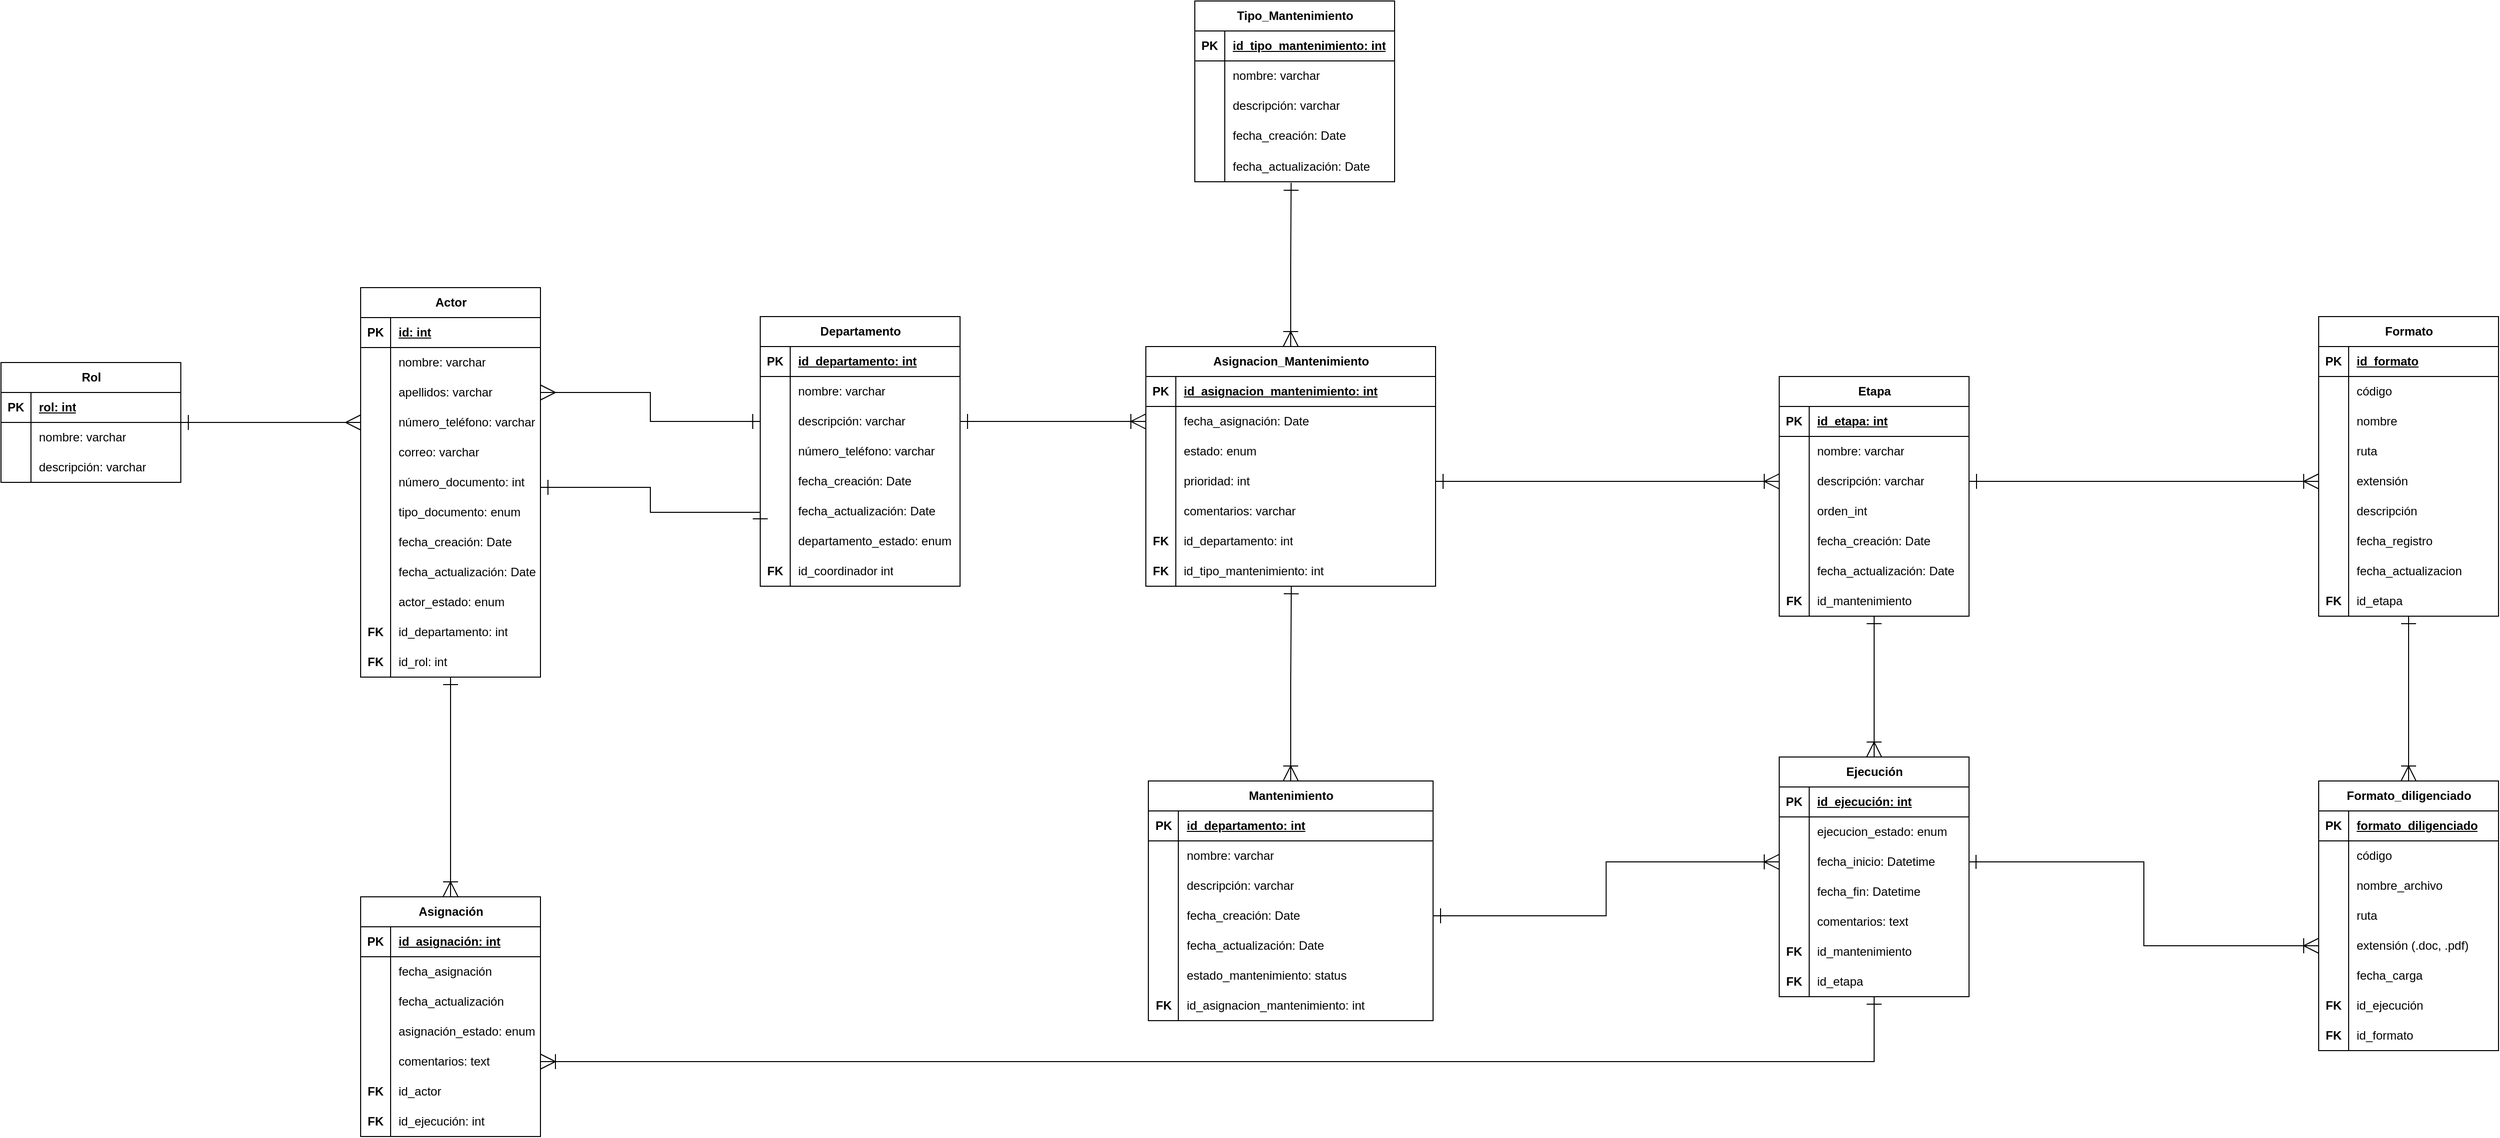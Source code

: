 <mxfile version="24.8.1">
  <diagram name="Página-1" id="4Y6lBMblWCiPdOGLYo8H">
    <mxGraphModel dx="2704" dy="557" grid="1" gridSize="10" guides="1" tooltips="1" connect="1" arrows="1" fold="1" page="1" pageScale="1" pageWidth="827" pageHeight="1169" math="0" shadow="0">
      <root>
        <mxCell id="0" />
        <mxCell id="1" parent="0" />
        <mxCell id="i9h1dYTJBs3Mx-Yi-lhD-66" style="shape=connector;rounded=0;orthogonalLoop=1;jettySize=auto;html=1;entryX=0;entryY=0.5;entryDx=0;entryDy=0;strokeColor=default;align=center;verticalAlign=middle;fontFamily=Helvetica;fontSize=11;fontColor=default;labelBackgroundColor=default;startArrow=ERone;startFill=0;startSize=13;endArrow=ERoneToMany;endFill=0;endSize=13;exitX=1;exitY=0.5;exitDx=0;exitDy=0;edgeStyle=orthogonalEdgeStyle;" parent="1" source="-nEopOu9AT-7E3v-Nifn-72" target="-nEopOu9AT-7E3v-Nifn-120" edge="1">
          <mxGeometry relative="1" as="geometry">
            <mxPoint x="580" y="1560" as="sourcePoint" />
          </mxGeometry>
        </mxCell>
        <mxCell id="-nEopOu9AT-7E3v-Nifn-33" value="Tipo_Mantenimiento" style="shape=table;startSize=30;container=1;collapsible=1;childLayout=tableLayout;fixedRows=1;rowLines=0;fontStyle=1;align=center;resizeLast=1;html=1;" parent="1" vertex="1">
          <mxGeometry x="-215" y="643" width="200" height="181" as="geometry" />
        </mxCell>
        <mxCell id="-nEopOu9AT-7E3v-Nifn-34" value="" style="shape=tableRow;horizontal=0;startSize=0;swimlaneHead=0;swimlaneBody=0;fillColor=none;collapsible=0;dropTarget=0;points=[[0,0.5],[1,0.5]];portConstraint=eastwest;top=0;left=0;right=0;bottom=1;" parent="-nEopOu9AT-7E3v-Nifn-33" vertex="1">
          <mxGeometry y="30" width="200" height="30" as="geometry" />
        </mxCell>
        <mxCell id="-nEopOu9AT-7E3v-Nifn-35" value="PK" style="shape=partialRectangle;connectable=0;fillColor=none;top=0;left=0;bottom=0;right=0;fontStyle=1;overflow=hidden;whiteSpace=wrap;html=1;" parent="-nEopOu9AT-7E3v-Nifn-34" vertex="1">
          <mxGeometry width="30" height="30" as="geometry">
            <mxRectangle width="30" height="30" as="alternateBounds" />
          </mxGeometry>
        </mxCell>
        <mxCell id="-nEopOu9AT-7E3v-Nifn-36" value="id_tipo_mantenimiento: int" style="shape=partialRectangle;connectable=0;fillColor=none;top=0;left=0;bottom=0;right=0;align=left;spacingLeft=6;fontStyle=5;overflow=hidden;whiteSpace=wrap;html=1;" parent="-nEopOu9AT-7E3v-Nifn-34" vertex="1">
          <mxGeometry x="30" width="170" height="30" as="geometry">
            <mxRectangle width="170" height="30" as="alternateBounds" />
          </mxGeometry>
        </mxCell>
        <mxCell id="-nEopOu9AT-7E3v-Nifn-37" value="" style="shape=tableRow;horizontal=0;startSize=0;swimlaneHead=0;swimlaneBody=0;fillColor=none;collapsible=0;dropTarget=0;points=[[0,0.5],[1,0.5]];portConstraint=eastwest;top=0;left=0;right=0;bottom=0;" parent="-nEopOu9AT-7E3v-Nifn-33" vertex="1">
          <mxGeometry y="60" width="200" height="30" as="geometry" />
        </mxCell>
        <mxCell id="-nEopOu9AT-7E3v-Nifn-38" value="" style="shape=partialRectangle;connectable=0;fillColor=none;top=0;left=0;bottom=0;right=0;editable=1;overflow=hidden;whiteSpace=wrap;html=1;" parent="-nEopOu9AT-7E3v-Nifn-37" vertex="1">
          <mxGeometry width="30" height="30" as="geometry">
            <mxRectangle width="30" height="30" as="alternateBounds" />
          </mxGeometry>
        </mxCell>
        <mxCell id="-nEopOu9AT-7E3v-Nifn-39" value="nombre: varchar" style="shape=partialRectangle;connectable=0;fillColor=none;top=0;left=0;bottom=0;right=0;align=left;spacingLeft=6;overflow=hidden;whiteSpace=wrap;html=1;" parent="-nEopOu9AT-7E3v-Nifn-37" vertex="1">
          <mxGeometry x="30" width="170" height="30" as="geometry">
            <mxRectangle width="170" height="30" as="alternateBounds" />
          </mxGeometry>
        </mxCell>
        <mxCell id="-nEopOu9AT-7E3v-Nifn-166" value="" style="shape=tableRow;horizontal=0;startSize=0;swimlaneHead=0;swimlaneBody=0;fillColor=none;collapsible=0;dropTarget=0;points=[[0,0.5],[1,0.5]];portConstraint=eastwest;top=0;left=0;right=0;bottom=0;" parent="-nEopOu9AT-7E3v-Nifn-33" vertex="1">
          <mxGeometry y="90" width="200" height="30" as="geometry" />
        </mxCell>
        <mxCell id="-nEopOu9AT-7E3v-Nifn-167" value="" style="shape=partialRectangle;connectable=0;fillColor=none;top=0;left=0;bottom=0;right=0;editable=1;overflow=hidden;whiteSpace=wrap;html=1;" parent="-nEopOu9AT-7E3v-Nifn-166" vertex="1">
          <mxGeometry width="30" height="30" as="geometry">
            <mxRectangle width="30" height="30" as="alternateBounds" />
          </mxGeometry>
        </mxCell>
        <mxCell id="-nEopOu9AT-7E3v-Nifn-168" value="descripción: varchar" style="shape=partialRectangle;connectable=0;fillColor=none;top=0;left=0;bottom=0;right=0;align=left;spacingLeft=6;overflow=hidden;whiteSpace=wrap;html=1;" parent="-nEopOu9AT-7E3v-Nifn-166" vertex="1">
          <mxGeometry x="30" width="170" height="30" as="geometry">
            <mxRectangle width="170" height="30" as="alternateBounds" />
          </mxGeometry>
        </mxCell>
        <mxCell id="4C5UZCrg9hJZ2vmxKuyZ-103" value="" style="shape=tableRow;horizontal=0;startSize=0;swimlaneHead=0;swimlaneBody=0;fillColor=none;collapsible=0;dropTarget=0;points=[[0,0.5],[1,0.5]];portConstraint=eastwest;top=0;left=0;right=0;bottom=0;" parent="-nEopOu9AT-7E3v-Nifn-33" vertex="1">
          <mxGeometry y="120" width="200" height="30" as="geometry" />
        </mxCell>
        <mxCell id="4C5UZCrg9hJZ2vmxKuyZ-104" value="" style="shape=partialRectangle;connectable=0;fillColor=none;top=0;left=0;bottom=0;right=0;editable=1;overflow=hidden;whiteSpace=wrap;html=1;" parent="4C5UZCrg9hJZ2vmxKuyZ-103" vertex="1">
          <mxGeometry width="30" height="30" as="geometry">
            <mxRectangle width="30" height="30" as="alternateBounds" />
          </mxGeometry>
        </mxCell>
        <mxCell id="4C5UZCrg9hJZ2vmxKuyZ-105" value="fecha_creación: Date" style="shape=partialRectangle;connectable=0;fillColor=none;top=0;left=0;bottom=0;right=0;align=left;spacingLeft=6;overflow=hidden;whiteSpace=wrap;html=1;" parent="4C5UZCrg9hJZ2vmxKuyZ-103" vertex="1">
          <mxGeometry x="30" width="170" height="30" as="geometry">
            <mxRectangle width="170" height="30" as="alternateBounds" />
          </mxGeometry>
        </mxCell>
        <mxCell id="4C5UZCrg9hJZ2vmxKuyZ-106" value="" style="shape=tableRow;horizontal=0;startSize=0;swimlaneHead=0;swimlaneBody=0;fillColor=none;collapsible=0;dropTarget=0;points=[[0,0.5],[1,0.5]];portConstraint=eastwest;top=0;left=0;right=0;bottom=0;" parent="-nEopOu9AT-7E3v-Nifn-33" vertex="1">
          <mxGeometry y="150" width="200" height="31" as="geometry" />
        </mxCell>
        <mxCell id="4C5UZCrg9hJZ2vmxKuyZ-107" value="" style="shape=partialRectangle;connectable=0;fillColor=none;top=0;left=0;bottom=0;right=0;editable=1;overflow=hidden;whiteSpace=wrap;html=1;" parent="4C5UZCrg9hJZ2vmxKuyZ-106" vertex="1">
          <mxGeometry width="30" height="31" as="geometry">
            <mxRectangle width="30" height="31" as="alternateBounds" />
          </mxGeometry>
        </mxCell>
        <mxCell id="4C5UZCrg9hJZ2vmxKuyZ-108" value="fecha_actualización: Date" style="shape=partialRectangle;connectable=0;fillColor=none;top=0;left=0;bottom=0;right=0;align=left;spacingLeft=6;overflow=hidden;whiteSpace=wrap;html=1;" parent="4C5UZCrg9hJZ2vmxKuyZ-106" vertex="1">
          <mxGeometry x="30" width="170" height="31" as="geometry">
            <mxRectangle width="170" height="31" as="alternateBounds" />
          </mxGeometry>
        </mxCell>
        <mxCell id="-nEopOu9AT-7E3v-Nifn-49" value="Mantenimiento" style="shape=table;startSize=30;container=1;collapsible=1;childLayout=tableLayout;fixedRows=1;rowLines=0;fontStyle=1;align=center;resizeLast=1;html=1;" parent="1" vertex="1">
          <mxGeometry x="-261.5" y="1424" width="285" height="240" as="geometry" />
        </mxCell>
        <mxCell id="-nEopOu9AT-7E3v-Nifn-50" value="" style="shape=tableRow;horizontal=0;startSize=0;swimlaneHead=0;swimlaneBody=0;fillColor=none;collapsible=0;dropTarget=0;points=[[0,0.5],[1,0.5]];portConstraint=eastwest;top=0;left=0;right=0;bottom=1;" parent="-nEopOu9AT-7E3v-Nifn-49" vertex="1">
          <mxGeometry y="30" width="285" height="30" as="geometry" />
        </mxCell>
        <mxCell id="-nEopOu9AT-7E3v-Nifn-51" value="PK" style="shape=partialRectangle;connectable=0;fillColor=none;top=0;left=0;bottom=0;right=0;fontStyle=1;overflow=hidden;whiteSpace=wrap;html=1;" parent="-nEopOu9AT-7E3v-Nifn-50" vertex="1">
          <mxGeometry width="30" height="30" as="geometry">
            <mxRectangle width="30" height="30" as="alternateBounds" />
          </mxGeometry>
        </mxCell>
        <mxCell id="-nEopOu9AT-7E3v-Nifn-52" value="id_departamento: int" style="shape=partialRectangle;connectable=0;fillColor=none;top=0;left=0;bottom=0;right=0;align=left;spacingLeft=6;fontStyle=5;overflow=hidden;whiteSpace=wrap;html=1;" parent="-nEopOu9AT-7E3v-Nifn-50" vertex="1">
          <mxGeometry x="30" width="255" height="30" as="geometry">
            <mxRectangle width="255" height="30" as="alternateBounds" />
          </mxGeometry>
        </mxCell>
        <mxCell id="-nEopOu9AT-7E3v-Nifn-56" value="" style="shape=tableRow;horizontal=0;startSize=0;swimlaneHead=0;swimlaneBody=0;fillColor=none;collapsible=0;dropTarget=0;points=[[0,0.5],[1,0.5]];portConstraint=eastwest;top=0;left=0;right=0;bottom=0;" parent="-nEopOu9AT-7E3v-Nifn-49" vertex="1">
          <mxGeometry y="60" width="285" height="30" as="geometry" />
        </mxCell>
        <mxCell id="-nEopOu9AT-7E3v-Nifn-57" value="" style="shape=partialRectangle;connectable=0;fillColor=none;top=0;left=0;bottom=0;right=0;editable=1;overflow=hidden;whiteSpace=wrap;html=1;" parent="-nEopOu9AT-7E3v-Nifn-56" vertex="1">
          <mxGeometry width="30" height="30" as="geometry">
            <mxRectangle width="30" height="30" as="alternateBounds" />
          </mxGeometry>
        </mxCell>
        <mxCell id="-nEopOu9AT-7E3v-Nifn-58" value="nombre: varchar" style="shape=partialRectangle;connectable=0;fillColor=none;top=0;left=0;bottom=0;right=0;align=left;spacingLeft=6;overflow=hidden;whiteSpace=wrap;html=1;" parent="-nEopOu9AT-7E3v-Nifn-56" vertex="1">
          <mxGeometry x="30" width="255" height="30" as="geometry">
            <mxRectangle width="255" height="30" as="alternateBounds" />
          </mxGeometry>
        </mxCell>
        <mxCell id="-nEopOu9AT-7E3v-Nifn-53" value="" style="shape=tableRow;horizontal=0;startSize=0;swimlaneHead=0;swimlaneBody=0;fillColor=none;collapsible=0;dropTarget=0;points=[[0,0.5],[1,0.5]];portConstraint=eastwest;top=0;left=0;right=0;bottom=0;" parent="-nEopOu9AT-7E3v-Nifn-49" vertex="1">
          <mxGeometry y="90" width="285" height="30" as="geometry" />
        </mxCell>
        <mxCell id="-nEopOu9AT-7E3v-Nifn-54" value="" style="shape=partialRectangle;connectable=0;fillColor=none;top=0;left=0;bottom=0;right=0;editable=1;overflow=hidden;whiteSpace=wrap;html=1;" parent="-nEopOu9AT-7E3v-Nifn-53" vertex="1">
          <mxGeometry width="30" height="30" as="geometry">
            <mxRectangle width="30" height="30" as="alternateBounds" />
          </mxGeometry>
        </mxCell>
        <mxCell id="-nEopOu9AT-7E3v-Nifn-55" value="descripción: varchar" style="shape=partialRectangle;connectable=0;fillColor=none;top=0;left=0;bottom=0;right=0;align=left;spacingLeft=6;overflow=hidden;whiteSpace=wrap;html=1;" parent="-nEopOu9AT-7E3v-Nifn-53" vertex="1">
          <mxGeometry x="30" width="255" height="30" as="geometry">
            <mxRectangle width="255" height="30" as="alternateBounds" />
          </mxGeometry>
        </mxCell>
        <mxCell id="4C5UZCrg9hJZ2vmxKuyZ-109" value="" style="shape=tableRow;horizontal=0;startSize=0;swimlaneHead=0;swimlaneBody=0;fillColor=none;collapsible=0;dropTarget=0;points=[[0,0.5],[1,0.5]];portConstraint=eastwest;top=0;left=0;right=0;bottom=0;" parent="-nEopOu9AT-7E3v-Nifn-49" vertex="1">
          <mxGeometry y="120" width="285" height="30" as="geometry" />
        </mxCell>
        <mxCell id="4C5UZCrg9hJZ2vmxKuyZ-110" value="" style="shape=partialRectangle;connectable=0;fillColor=none;top=0;left=0;bottom=0;right=0;editable=1;overflow=hidden;whiteSpace=wrap;html=1;" parent="4C5UZCrg9hJZ2vmxKuyZ-109" vertex="1">
          <mxGeometry width="30" height="30" as="geometry">
            <mxRectangle width="30" height="30" as="alternateBounds" />
          </mxGeometry>
        </mxCell>
        <mxCell id="4C5UZCrg9hJZ2vmxKuyZ-111" value="fecha_creación: Date" style="shape=partialRectangle;connectable=0;fillColor=none;top=0;left=0;bottom=0;right=0;align=left;spacingLeft=6;overflow=hidden;whiteSpace=wrap;html=1;" parent="4C5UZCrg9hJZ2vmxKuyZ-109" vertex="1">
          <mxGeometry x="30" width="255" height="30" as="geometry">
            <mxRectangle width="255" height="30" as="alternateBounds" />
          </mxGeometry>
        </mxCell>
        <mxCell id="-nEopOu9AT-7E3v-Nifn-62" value="" style="shape=tableRow;horizontal=0;startSize=0;swimlaneHead=0;swimlaneBody=0;fillColor=none;collapsible=0;dropTarget=0;points=[[0,0.5],[1,0.5]];portConstraint=eastwest;top=0;left=0;right=0;bottom=0;" parent="-nEopOu9AT-7E3v-Nifn-49" vertex="1">
          <mxGeometry y="150" width="285" height="30" as="geometry" />
        </mxCell>
        <mxCell id="-nEopOu9AT-7E3v-Nifn-63" value="" style="shape=partialRectangle;connectable=0;fillColor=none;top=0;left=0;bottom=0;right=0;editable=1;overflow=hidden;whiteSpace=wrap;html=1;" parent="-nEopOu9AT-7E3v-Nifn-62" vertex="1">
          <mxGeometry width="30" height="30" as="geometry">
            <mxRectangle width="30" height="30" as="alternateBounds" />
          </mxGeometry>
        </mxCell>
        <mxCell id="-nEopOu9AT-7E3v-Nifn-64" value="fecha_actualización: Date" style="shape=partialRectangle;connectable=0;fillColor=none;top=0;left=0;bottom=0;right=0;align=left;spacingLeft=6;overflow=hidden;whiteSpace=wrap;html=1;" parent="-nEopOu9AT-7E3v-Nifn-62" vertex="1">
          <mxGeometry x="30" width="255" height="30" as="geometry">
            <mxRectangle width="255" height="30" as="alternateBounds" />
          </mxGeometry>
        </mxCell>
        <mxCell id="4C5UZCrg9hJZ2vmxKuyZ-112" value="" style="shape=tableRow;horizontal=0;startSize=0;swimlaneHead=0;swimlaneBody=0;fillColor=none;collapsible=0;dropTarget=0;points=[[0,0.5],[1,0.5]];portConstraint=eastwest;top=0;left=0;right=0;bottom=0;" parent="-nEopOu9AT-7E3v-Nifn-49" vertex="1">
          <mxGeometry y="180" width="285" height="30" as="geometry" />
        </mxCell>
        <mxCell id="4C5UZCrg9hJZ2vmxKuyZ-113" value="" style="shape=partialRectangle;connectable=0;fillColor=none;top=0;left=0;bottom=0;right=0;editable=1;overflow=hidden;whiteSpace=wrap;html=1;" parent="4C5UZCrg9hJZ2vmxKuyZ-112" vertex="1">
          <mxGeometry width="30" height="30" as="geometry">
            <mxRectangle width="30" height="30" as="alternateBounds" />
          </mxGeometry>
        </mxCell>
        <mxCell id="4C5UZCrg9hJZ2vmxKuyZ-114" value="estado_mantenimiento: status" style="shape=partialRectangle;connectable=0;fillColor=none;top=0;left=0;bottom=0;right=0;align=left;spacingLeft=6;overflow=hidden;whiteSpace=wrap;html=1;" parent="4C5UZCrg9hJZ2vmxKuyZ-112" vertex="1">
          <mxGeometry x="30" width="255" height="30" as="geometry">
            <mxRectangle width="255" height="30" as="alternateBounds" />
          </mxGeometry>
        </mxCell>
        <mxCell id="i9h1dYTJBs3Mx-Yi-lhD-12" value="" style="shape=tableRow;horizontal=0;startSize=0;swimlaneHead=0;swimlaneBody=0;fillColor=none;collapsible=0;dropTarget=0;points=[[0,0.5],[1,0.5]];portConstraint=eastwest;top=0;left=0;right=0;bottom=0;" parent="-nEopOu9AT-7E3v-Nifn-49" vertex="1">
          <mxGeometry y="210" width="285" height="30" as="geometry" />
        </mxCell>
        <mxCell id="i9h1dYTJBs3Mx-Yi-lhD-13" value="&lt;b&gt;FK&lt;/b&gt;" style="shape=partialRectangle;connectable=0;fillColor=none;top=0;left=0;bottom=0;right=0;editable=1;overflow=hidden;whiteSpace=wrap;html=1;" parent="i9h1dYTJBs3Mx-Yi-lhD-12" vertex="1">
          <mxGeometry width="30" height="30" as="geometry">
            <mxRectangle width="30" height="30" as="alternateBounds" />
          </mxGeometry>
        </mxCell>
        <mxCell id="i9h1dYTJBs3Mx-Yi-lhD-14" value="id_asignacion_mantenimiento: int" style="shape=partialRectangle;connectable=0;fillColor=none;top=0;left=0;bottom=0;right=0;align=left;spacingLeft=6;overflow=hidden;whiteSpace=wrap;html=1;" parent="i9h1dYTJBs3Mx-Yi-lhD-12" vertex="1">
          <mxGeometry x="30" width="255" height="30" as="geometry">
            <mxRectangle width="255" height="30" as="alternateBounds" />
          </mxGeometry>
        </mxCell>
        <mxCell id="FA4RD7NeFx6QTRfeJTjy-29" style="edgeStyle=orthogonalEdgeStyle;rounded=0;orthogonalLoop=1;jettySize=auto;html=1;entryX=0.5;entryY=0;entryDx=0;entryDy=0;endSize=13;startSize=13;startArrow=ERone;startFill=0;endArrow=ERoneToMany;endFill=0;" parent="1" source="-nEopOu9AT-7E3v-Nifn-65" target="FA4RD7NeFx6QTRfeJTjy-5" edge="1">
          <mxGeometry relative="1" as="geometry" />
        </mxCell>
        <mxCell id="-nEopOu9AT-7E3v-Nifn-65" value="Etapa" style="shape=table;startSize=30;container=1;collapsible=1;childLayout=tableLayout;fixedRows=1;rowLines=0;fontStyle=1;align=center;resizeLast=1;html=1;" parent="1" vertex="1">
          <mxGeometry x="370" y="1019" width="190" height="240" as="geometry" />
        </mxCell>
        <mxCell id="-nEopOu9AT-7E3v-Nifn-66" value="" style="shape=tableRow;horizontal=0;startSize=0;swimlaneHead=0;swimlaneBody=0;fillColor=none;collapsible=0;dropTarget=0;points=[[0,0.5],[1,0.5]];portConstraint=eastwest;top=0;left=0;right=0;bottom=1;" parent="-nEopOu9AT-7E3v-Nifn-65" vertex="1">
          <mxGeometry y="30" width="190" height="30" as="geometry" />
        </mxCell>
        <mxCell id="-nEopOu9AT-7E3v-Nifn-67" value="PK" style="shape=partialRectangle;connectable=0;fillColor=none;top=0;left=0;bottom=0;right=0;fontStyle=1;overflow=hidden;whiteSpace=wrap;html=1;" parent="-nEopOu9AT-7E3v-Nifn-66" vertex="1">
          <mxGeometry width="30" height="30" as="geometry">
            <mxRectangle width="30" height="30" as="alternateBounds" />
          </mxGeometry>
        </mxCell>
        <mxCell id="-nEopOu9AT-7E3v-Nifn-68" value="id_etapa: int" style="shape=partialRectangle;connectable=0;fillColor=none;top=0;left=0;bottom=0;right=0;align=left;spacingLeft=6;fontStyle=5;overflow=hidden;whiteSpace=wrap;html=1;" parent="-nEopOu9AT-7E3v-Nifn-66" vertex="1">
          <mxGeometry x="30" width="160" height="30" as="geometry">
            <mxRectangle width="160" height="30" as="alternateBounds" />
          </mxGeometry>
        </mxCell>
        <mxCell id="-nEopOu9AT-7E3v-Nifn-69" value="" style="shape=tableRow;horizontal=0;startSize=0;swimlaneHead=0;swimlaneBody=0;fillColor=none;collapsible=0;dropTarget=0;points=[[0,0.5],[1,0.5]];portConstraint=eastwest;top=0;left=0;right=0;bottom=0;" parent="-nEopOu9AT-7E3v-Nifn-65" vertex="1">
          <mxGeometry y="60" width="190" height="30" as="geometry" />
        </mxCell>
        <mxCell id="-nEopOu9AT-7E3v-Nifn-70" value="" style="shape=partialRectangle;connectable=0;fillColor=none;top=0;left=0;bottom=0;right=0;editable=1;overflow=hidden;whiteSpace=wrap;html=1;" parent="-nEopOu9AT-7E3v-Nifn-69" vertex="1">
          <mxGeometry width="30" height="30" as="geometry">
            <mxRectangle width="30" height="30" as="alternateBounds" />
          </mxGeometry>
        </mxCell>
        <mxCell id="-nEopOu9AT-7E3v-Nifn-71" value="nombre: varchar" style="shape=partialRectangle;connectable=0;fillColor=none;top=0;left=0;bottom=0;right=0;align=left;spacingLeft=6;overflow=hidden;whiteSpace=wrap;html=1;" parent="-nEopOu9AT-7E3v-Nifn-69" vertex="1">
          <mxGeometry x="30" width="160" height="30" as="geometry">
            <mxRectangle width="160" height="30" as="alternateBounds" />
          </mxGeometry>
        </mxCell>
        <mxCell id="-nEopOu9AT-7E3v-Nifn-72" value="" style="shape=tableRow;horizontal=0;startSize=0;swimlaneHead=0;swimlaneBody=0;fillColor=none;collapsible=0;dropTarget=0;points=[[0,0.5],[1,0.5]];portConstraint=eastwest;top=0;left=0;right=0;bottom=0;" parent="-nEopOu9AT-7E3v-Nifn-65" vertex="1">
          <mxGeometry y="90" width="190" height="30" as="geometry" />
        </mxCell>
        <mxCell id="-nEopOu9AT-7E3v-Nifn-73" value="" style="shape=partialRectangle;connectable=0;fillColor=none;top=0;left=0;bottom=0;right=0;editable=1;overflow=hidden;whiteSpace=wrap;html=1;" parent="-nEopOu9AT-7E3v-Nifn-72" vertex="1">
          <mxGeometry width="30" height="30" as="geometry">
            <mxRectangle width="30" height="30" as="alternateBounds" />
          </mxGeometry>
        </mxCell>
        <mxCell id="-nEopOu9AT-7E3v-Nifn-74" value="descripción: varchar" style="shape=partialRectangle;connectable=0;fillColor=none;top=0;left=0;bottom=0;right=0;align=left;spacingLeft=6;overflow=hidden;whiteSpace=wrap;html=1;" parent="-nEopOu9AT-7E3v-Nifn-72" vertex="1">
          <mxGeometry x="30" width="160" height="30" as="geometry">
            <mxRectangle width="160" height="30" as="alternateBounds" />
          </mxGeometry>
        </mxCell>
        <mxCell id="4C5UZCrg9hJZ2vmxKuyZ-115" value="" style="shape=tableRow;horizontal=0;startSize=0;swimlaneHead=0;swimlaneBody=0;fillColor=none;collapsible=0;dropTarget=0;points=[[0,0.5],[1,0.5]];portConstraint=eastwest;top=0;left=0;right=0;bottom=0;" parent="-nEopOu9AT-7E3v-Nifn-65" vertex="1">
          <mxGeometry y="120" width="190" height="30" as="geometry" />
        </mxCell>
        <mxCell id="4C5UZCrg9hJZ2vmxKuyZ-116" value="" style="shape=partialRectangle;connectable=0;fillColor=none;top=0;left=0;bottom=0;right=0;editable=1;overflow=hidden;whiteSpace=wrap;html=1;" parent="4C5UZCrg9hJZ2vmxKuyZ-115" vertex="1">
          <mxGeometry width="30" height="30" as="geometry">
            <mxRectangle width="30" height="30" as="alternateBounds" />
          </mxGeometry>
        </mxCell>
        <mxCell id="4C5UZCrg9hJZ2vmxKuyZ-117" value="orden_int" style="shape=partialRectangle;connectable=0;fillColor=none;top=0;left=0;bottom=0;right=0;align=left;spacingLeft=6;overflow=hidden;whiteSpace=wrap;html=1;" parent="4C5UZCrg9hJZ2vmxKuyZ-115" vertex="1">
          <mxGeometry x="30" width="160" height="30" as="geometry">
            <mxRectangle width="160" height="30" as="alternateBounds" />
          </mxGeometry>
        </mxCell>
        <mxCell id="FA4RD7NeFx6QTRfeJTjy-89" value="" style="shape=tableRow;horizontal=0;startSize=0;swimlaneHead=0;swimlaneBody=0;fillColor=none;collapsible=0;dropTarget=0;points=[[0,0.5],[1,0.5]];portConstraint=eastwest;top=0;left=0;right=0;bottom=0;" parent="-nEopOu9AT-7E3v-Nifn-65" vertex="1">
          <mxGeometry y="150" width="190" height="30" as="geometry" />
        </mxCell>
        <mxCell id="FA4RD7NeFx6QTRfeJTjy-90" value="" style="shape=partialRectangle;connectable=0;fillColor=none;top=0;left=0;bottom=0;right=0;editable=1;overflow=hidden;whiteSpace=wrap;html=1;" parent="FA4RD7NeFx6QTRfeJTjy-89" vertex="1">
          <mxGeometry width="30" height="30" as="geometry">
            <mxRectangle width="30" height="30" as="alternateBounds" />
          </mxGeometry>
        </mxCell>
        <mxCell id="FA4RD7NeFx6QTRfeJTjy-91" value="fecha_creación: Date" style="shape=partialRectangle;connectable=0;fillColor=none;top=0;left=0;bottom=0;right=0;align=left;spacingLeft=6;overflow=hidden;whiteSpace=wrap;html=1;" parent="FA4RD7NeFx6QTRfeJTjy-89" vertex="1">
          <mxGeometry x="30" width="160" height="30" as="geometry">
            <mxRectangle width="160" height="30" as="alternateBounds" />
          </mxGeometry>
        </mxCell>
        <mxCell id="4C5UZCrg9hJZ2vmxKuyZ-118" value="" style="shape=tableRow;horizontal=0;startSize=0;swimlaneHead=0;swimlaneBody=0;fillColor=none;collapsible=0;dropTarget=0;points=[[0,0.5],[1,0.5]];portConstraint=eastwest;top=0;left=0;right=0;bottom=0;" parent="-nEopOu9AT-7E3v-Nifn-65" vertex="1">
          <mxGeometry y="180" width="190" height="30" as="geometry" />
        </mxCell>
        <mxCell id="4C5UZCrg9hJZ2vmxKuyZ-119" value="" style="shape=partialRectangle;connectable=0;fillColor=none;top=0;left=0;bottom=0;right=0;editable=1;overflow=hidden;whiteSpace=wrap;html=1;" parent="4C5UZCrg9hJZ2vmxKuyZ-118" vertex="1">
          <mxGeometry width="30" height="30" as="geometry">
            <mxRectangle width="30" height="30" as="alternateBounds" />
          </mxGeometry>
        </mxCell>
        <mxCell id="4C5UZCrg9hJZ2vmxKuyZ-120" value="fecha_actualización: Date" style="shape=partialRectangle;connectable=0;fillColor=none;top=0;left=0;bottom=0;right=0;align=left;spacingLeft=6;overflow=hidden;whiteSpace=wrap;html=1;" parent="4C5UZCrg9hJZ2vmxKuyZ-118" vertex="1">
          <mxGeometry x="30" width="160" height="30" as="geometry">
            <mxRectangle width="160" height="30" as="alternateBounds" />
          </mxGeometry>
        </mxCell>
        <mxCell id="-nEopOu9AT-7E3v-Nifn-75" value="" style="shape=tableRow;horizontal=0;startSize=0;swimlaneHead=0;swimlaneBody=0;fillColor=none;collapsible=0;dropTarget=0;points=[[0,0.5],[1,0.5]];portConstraint=eastwest;top=0;left=0;right=0;bottom=0;" parent="-nEopOu9AT-7E3v-Nifn-65" vertex="1">
          <mxGeometry y="210" width="190" height="30" as="geometry" />
        </mxCell>
        <mxCell id="-nEopOu9AT-7E3v-Nifn-76" value="&lt;b&gt;FK&lt;/b&gt;" style="shape=partialRectangle;connectable=0;fillColor=none;top=0;left=0;bottom=0;right=0;editable=1;overflow=hidden;whiteSpace=wrap;html=1;" parent="-nEopOu9AT-7E3v-Nifn-75" vertex="1">
          <mxGeometry width="30" height="30" as="geometry">
            <mxRectangle width="30" height="30" as="alternateBounds" />
          </mxGeometry>
        </mxCell>
        <mxCell id="-nEopOu9AT-7E3v-Nifn-77" value="id_mantenimiento" style="shape=partialRectangle;connectable=0;fillColor=none;top=0;left=0;bottom=0;right=0;align=left;spacingLeft=6;overflow=hidden;whiteSpace=wrap;html=1;" parent="-nEopOu9AT-7E3v-Nifn-75" vertex="1">
          <mxGeometry x="30" width="160" height="30" as="geometry">
            <mxRectangle width="160" height="30" as="alternateBounds" />
          </mxGeometry>
        </mxCell>
        <mxCell id="-nEopOu9AT-7E3v-Nifn-81" value="Departamento" style="shape=table;startSize=30;container=1;collapsible=1;childLayout=tableLayout;fixedRows=1;rowLines=0;fontStyle=1;align=center;resizeLast=1;html=1;" parent="1" vertex="1">
          <mxGeometry x="-650" y="959" width="200" height="270" as="geometry" />
        </mxCell>
        <mxCell id="-nEopOu9AT-7E3v-Nifn-82" value="" style="shape=tableRow;horizontal=0;startSize=0;swimlaneHead=0;swimlaneBody=0;fillColor=none;collapsible=0;dropTarget=0;points=[[0,0.5],[1,0.5]];portConstraint=eastwest;top=0;left=0;right=0;bottom=1;" parent="-nEopOu9AT-7E3v-Nifn-81" vertex="1">
          <mxGeometry y="30" width="200" height="30" as="geometry" />
        </mxCell>
        <mxCell id="-nEopOu9AT-7E3v-Nifn-83" value="PK" style="shape=partialRectangle;connectable=0;fillColor=none;top=0;left=0;bottom=0;right=0;fontStyle=1;overflow=hidden;whiteSpace=wrap;html=1;" parent="-nEopOu9AT-7E3v-Nifn-82" vertex="1">
          <mxGeometry width="30" height="30" as="geometry">
            <mxRectangle width="30" height="30" as="alternateBounds" />
          </mxGeometry>
        </mxCell>
        <mxCell id="-nEopOu9AT-7E3v-Nifn-84" value="id_departamento: int" style="shape=partialRectangle;connectable=0;fillColor=none;top=0;left=0;bottom=0;right=0;align=left;spacingLeft=6;fontStyle=5;overflow=hidden;whiteSpace=wrap;html=1;" parent="-nEopOu9AT-7E3v-Nifn-82" vertex="1">
          <mxGeometry x="30" width="170" height="30" as="geometry">
            <mxRectangle width="170" height="30" as="alternateBounds" />
          </mxGeometry>
        </mxCell>
        <mxCell id="-nEopOu9AT-7E3v-Nifn-85" value="" style="shape=tableRow;horizontal=0;startSize=0;swimlaneHead=0;swimlaneBody=0;fillColor=none;collapsible=0;dropTarget=0;points=[[0,0.5],[1,0.5]];portConstraint=eastwest;top=0;left=0;right=0;bottom=0;" parent="-nEopOu9AT-7E3v-Nifn-81" vertex="1">
          <mxGeometry y="60" width="200" height="30" as="geometry" />
        </mxCell>
        <mxCell id="-nEopOu9AT-7E3v-Nifn-86" value="" style="shape=partialRectangle;connectable=0;fillColor=none;top=0;left=0;bottom=0;right=0;editable=1;overflow=hidden;whiteSpace=wrap;html=1;" parent="-nEopOu9AT-7E3v-Nifn-85" vertex="1">
          <mxGeometry width="30" height="30" as="geometry">
            <mxRectangle width="30" height="30" as="alternateBounds" />
          </mxGeometry>
        </mxCell>
        <mxCell id="-nEopOu9AT-7E3v-Nifn-87" value="nombre: varchar" style="shape=partialRectangle;connectable=0;fillColor=none;top=0;left=0;bottom=0;right=0;align=left;spacingLeft=6;overflow=hidden;whiteSpace=wrap;html=1;" parent="-nEopOu9AT-7E3v-Nifn-85" vertex="1">
          <mxGeometry x="30" width="170" height="30" as="geometry">
            <mxRectangle width="170" height="30" as="alternateBounds" />
          </mxGeometry>
        </mxCell>
        <mxCell id="-nEopOu9AT-7E3v-Nifn-88" value="" style="shape=tableRow;horizontal=0;startSize=0;swimlaneHead=0;swimlaneBody=0;fillColor=none;collapsible=0;dropTarget=0;points=[[0,0.5],[1,0.5]];portConstraint=eastwest;top=0;left=0;right=0;bottom=0;" parent="-nEopOu9AT-7E3v-Nifn-81" vertex="1">
          <mxGeometry y="90" width="200" height="30" as="geometry" />
        </mxCell>
        <mxCell id="-nEopOu9AT-7E3v-Nifn-89" value="" style="shape=partialRectangle;connectable=0;fillColor=none;top=0;left=0;bottom=0;right=0;editable=1;overflow=hidden;whiteSpace=wrap;html=1;" parent="-nEopOu9AT-7E3v-Nifn-88" vertex="1">
          <mxGeometry width="30" height="30" as="geometry">
            <mxRectangle width="30" height="30" as="alternateBounds" />
          </mxGeometry>
        </mxCell>
        <mxCell id="-nEopOu9AT-7E3v-Nifn-90" value="descripción: varchar&amp;nbsp;" style="shape=partialRectangle;connectable=0;fillColor=none;top=0;left=0;bottom=0;right=0;align=left;spacingLeft=6;overflow=hidden;whiteSpace=wrap;html=1;" parent="-nEopOu9AT-7E3v-Nifn-88" vertex="1">
          <mxGeometry x="30" width="170" height="30" as="geometry">
            <mxRectangle width="170" height="30" as="alternateBounds" />
          </mxGeometry>
        </mxCell>
        <mxCell id="-nEopOu9AT-7E3v-Nifn-91" value="" style="shape=tableRow;horizontal=0;startSize=0;swimlaneHead=0;swimlaneBody=0;fillColor=none;collapsible=0;dropTarget=0;points=[[0,0.5],[1,0.5]];portConstraint=eastwest;top=0;left=0;right=0;bottom=0;" parent="-nEopOu9AT-7E3v-Nifn-81" vertex="1">
          <mxGeometry y="120" width="200" height="30" as="geometry" />
        </mxCell>
        <mxCell id="-nEopOu9AT-7E3v-Nifn-92" value="" style="shape=partialRectangle;connectable=0;fillColor=none;top=0;left=0;bottom=0;right=0;editable=1;overflow=hidden;whiteSpace=wrap;html=1;" parent="-nEopOu9AT-7E3v-Nifn-91" vertex="1">
          <mxGeometry width="30" height="30" as="geometry">
            <mxRectangle width="30" height="30" as="alternateBounds" />
          </mxGeometry>
        </mxCell>
        <mxCell id="-nEopOu9AT-7E3v-Nifn-93" value="número_teléfono: varchar" style="shape=partialRectangle;connectable=0;fillColor=none;top=0;left=0;bottom=0;right=0;align=left;spacingLeft=6;overflow=hidden;whiteSpace=wrap;html=1;" parent="-nEopOu9AT-7E3v-Nifn-91" vertex="1">
          <mxGeometry x="30" width="170" height="30" as="geometry">
            <mxRectangle width="170" height="30" as="alternateBounds" />
          </mxGeometry>
        </mxCell>
        <mxCell id="4C5UZCrg9hJZ2vmxKuyZ-97" value="" style="shape=tableRow;horizontal=0;startSize=0;swimlaneHead=0;swimlaneBody=0;fillColor=none;collapsible=0;dropTarget=0;points=[[0,0.5],[1,0.5]];portConstraint=eastwest;top=0;left=0;right=0;bottom=0;" parent="-nEopOu9AT-7E3v-Nifn-81" vertex="1">
          <mxGeometry y="150" width="200" height="30" as="geometry" />
        </mxCell>
        <mxCell id="4C5UZCrg9hJZ2vmxKuyZ-98" value="" style="shape=partialRectangle;connectable=0;fillColor=none;top=0;left=0;bottom=0;right=0;editable=1;overflow=hidden;whiteSpace=wrap;html=1;" parent="4C5UZCrg9hJZ2vmxKuyZ-97" vertex="1">
          <mxGeometry width="30" height="30" as="geometry">
            <mxRectangle width="30" height="30" as="alternateBounds" />
          </mxGeometry>
        </mxCell>
        <mxCell id="4C5UZCrg9hJZ2vmxKuyZ-99" value="fecha_creación: Date" style="shape=partialRectangle;connectable=0;fillColor=none;top=0;left=0;bottom=0;right=0;align=left;spacingLeft=6;overflow=hidden;whiteSpace=wrap;html=1;" parent="4C5UZCrg9hJZ2vmxKuyZ-97" vertex="1">
          <mxGeometry x="30" width="170" height="30" as="geometry">
            <mxRectangle width="170" height="30" as="alternateBounds" />
          </mxGeometry>
        </mxCell>
        <mxCell id="4C5UZCrg9hJZ2vmxKuyZ-100" value="" style="shape=tableRow;horizontal=0;startSize=0;swimlaneHead=0;swimlaneBody=0;fillColor=none;collapsible=0;dropTarget=0;points=[[0,0.5],[1,0.5]];portConstraint=eastwest;top=0;left=0;right=0;bottom=0;" parent="-nEopOu9AT-7E3v-Nifn-81" vertex="1">
          <mxGeometry y="180" width="200" height="30" as="geometry" />
        </mxCell>
        <mxCell id="4C5UZCrg9hJZ2vmxKuyZ-101" value="" style="shape=partialRectangle;connectable=0;fillColor=none;top=0;left=0;bottom=0;right=0;editable=1;overflow=hidden;whiteSpace=wrap;html=1;" parent="4C5UZCrg9hJZ2vmxKuyZ-100" vertex="1">
          <mxGeometry width="30" height="30" as="geometry">
            <mxRectangle width="30" height="30" as="alternateBounds" />
          </mxGeometry>
        </mxCell>
        <mxCell id="4C5UZCrg9hJZ2vmxKuyZ-102" value="fecha_actualización: Date" style="shape=partialRectangle;connectable=0;fillColor=none;top=0;left=0;bottom=0;right=0;align=left;spacingLeft=6;overflow=hidden;whiteSpace=wrap;html=1;" parent="4C5UZCrg9hJZ2vmxKuyZ-100" vertex="1">
          <mxGeometry x="30" width="170" height="30" as="geometry">
            <mxRectangle width="170" height="30" as="alternateBounds" />
          </mxGeometry>
        </mxCell>
        <mxCell id="4C5UZCrg9hJZ2vmxKuyZ-72" value="" style="shape=tableRow;horizontal=0;startSize=0;swimlaneHead=0;swimlaneBody=0;fillColor=none;collapsible=0;dropTarget=0;points=[[0,0.5],[1,0.5]];portConstraint=eastwest;top=0;left=0;right=0;bottom=0;" parent="-nEopOu9AT-7E3v-Nifn-81" vertex="1">
          <mxGeometry y="210" width="200" height="30" as="geometry" />
        </mxCell>
        <mxCell id="4C5UZCrg9hJZ2vmxKuyZ-73" value="" style="shape=partialRectangle;connectable=0;fillColor=none;top=0;left=0;bottom=0;right=0;editable=1;overflow=hidden;whiteSpace=wrap;html=1;" parent="4C5UZCrg9hJZ2vmxKuyZ-72" vertex="1">
          <mxGeometry width="30" height="30" as="geometry">
            <mxRectangle width="30" height="30" as="alternateBounds" />
          </mxGeometry>
        </mxCell>
        <mxCell id="4C5UZCrg9hJZ2vmxKuyZ-74" value="departamento_estado: enum" style="shape=partialRectangle;connectable=0;fillColor=none;top=0;left=0;bottom=0;right=0;align=left;spacingLeft=6;overflow=hidden;whiteSpace=wrap;html=1;" parent="4C5UZCrg9hJZ2vmxKuyZ-72" vertex="1">
          <mxGeometry x="30" width="170" height="30" as="geometry">
            <mxRectangle width="170" height="30" as="alternateBounds" />
          </mxGeometry>
        </mxCell>
        <mxCell id="-nEopOu9AT-7E3v-Nifn-94" value="" style="shape=tableRow;horizontal=0;startSize=0;swimlaneHead=0;swimlaneBody=0;fillColor=none;collapsible=0;dropTarget=0;points=[[0,0.5],[1,0.5]];portConstraint=eastwest;top=0;left=0;right=0;bottom=0;" parent="-nEopOu9AT-7E3v-Nifn-81" vertex="1">
          <mxGeometry y="240" width="200" height="30" as="geometry" />
        </mxCell>
        <mxCell id="-nEopOu9AT-7E3v-Nifn-95" value="&lt;b&gt;FK&lt;/b&gt;" style="shape=partialRectangle;connectable=0;fillColor=none;top=0;left=0;bottom=0;right=0;editable=1;overflow=hidden;whiteSpace=wrap;html=1;" parent="-nEopOu9AT-7E3v-Nifn-94" vertex="1">
          <mxGeometry width="30" height="30" as="geometry">
            <mxRectangle width="30" height="30" as="alternateBounds" />
          </mxGeometry>
        </mxCell>
        <mxCell id="-nEopOu9AT-7E3v-Nifn-96" value="id_coordinador int" style="shape=partialRectangle;connectable=0;fillColor=none;top=0;left=0;bottom=0;right=0;align=left;spacingLeft=6;overflow=hidden;whiteSpace=wrap;html=1;" parent="-nEopOu9AT-7E3v-Nifn-94" vertex="1">
          <mxGeometry x="30" width="170" height="30" as="geometry">
            <mxRectangle width="170" height="30" as="alternateBounds" />
          </mxGeometry>
        </mxCell>
        <mxCell id="i9h1dYTJBs3Mx-Yi-lhD-58" style="edgeStyle=orthogonalEdgeStyle;rounded=0;orthogonalLoop=1;jettySize=auto;html=1;startArrow=ERone;startFill=0;endArrow=ERoneToMany;endFill=0;endSize=13;startSize=13;" parent="1" source="-nEopOu9AT-7E3v-Nifn-97" target="-nEopOu9AT-7E3v-Nifn-129" edge="1">
          <mxGeometry relative="1" as="geometry" />
        </mxCell>
        <mxCell id="-nEopOu9AT-7E3v-Nifn-97" value="Actor" style="shape=table;startSize=30;container=1;collapsible=1;childLayout=tableLayout;fixedRows=1;rowLines=0;fontStyle=1;align=center;resizeLast=1;html=1;" parent="1" vertex="1">
          <mxGeometry x="-1050" y="930" width="180" height="390" as="geometry" />
        </mxCell>
        <mxCell id="-nEopOu9AT-7E3v-Nifn-98" value="" style="shape=tableRow;horizontal=0;startSize=0;swimlaneHead=0;swimlaneBody=0;fillColor=none;collapsible=0;dropTarget=0;points=[[0,0.5],[1,0.5]];portConstraint=eastwest;top=0;left=0;right=0;bottom=1;" parent="-nEopOu9AT-7E3v-Nifn-97" vertex="1">
          <mxGeometry y="30" width="180" height="30" as="geometry" />
        </mxCell>
        <mxCell id="-nEopOu9AT-7E3v-Nifn-99" value="PK" style="shape=partialRectangle;connectable=0;fillColor=none;top=0;left=0;bottom=0;right=0;fontStyle=1;overflow=hidden;whiteSpace=wrap;html=1;" parent="-nEopOu9AT-7E3v-Nifn-98" vertex="1">
          <mxGeometry width="30" height="30" as="geometry">
            <mxRectangle width="30" height="30" as="alternateBounds" />
          </mxGeometry>
        </mxCell>
        <mxCell id="-nEopOu9AT-7E3v-Nifn-100" value="id: int" style="shape=partialRectangle;connectable=0;fillColor=none;top=0;left=0;bottom=0;right=0;align=left;spacingLeft=6;fontStyle=5;overflow=hidden;whiteSpace=wrap;html=1;" parent="-nEopOu9AT-7E3v-Nifn-98" vertex="1">
          <mxGeometry x="30" width="150" height="30" as="geometry">
            <mxRectangle width="150" height="30" as="alternateBounds" />
          </mxGeometry>
        </mxCell>
        <mxCell id="OoGCf75f28kD5oNhkB0O-1" value="" style="shape=tableRow;horizontal=0;startSize=0;swimlaneHead=0;swimlaneBody=0;fillColor=none;collapsible=0;dropTarget=0;points=[[0,0.5],[1,0.5]];portConstraint=eastwest;top=0;left=0;right=0;bottom=0;" parent="-nEopOu9AT-7E3v-Nifn-97" vertex="1">
          <mxGeometry y="60" width="180" height="30" as="geometry" />
        </mxCell>
        <mxCell id="OoGCf75f28kD5oNhkB0O-2" value="" style="shape=partialRectangle;connectable=0;fillColor=none;top=0;left=0;bottom=0;right=0;editable=1;overflow=hidden;whiteSpace=wrap;html=1;" parent="OoGCf75f28kD5oNhkB0O-1" vertex="1">
          <mxGeometry width="30" height="30" as="geometry">
            <mxRectangle width="30" height="30" as="alternateBounds" />
          </mxGeometry>
        </mxCell>
        <mxCell id="OoGCf75f28kD5oNhkB0O-3" value="nombre: varchar" style="shape=partialRectangle;connectable=0;fillColor=none;top=0;left=0;bottom=0;right=0;align=left;spacingLeft=6;overflow=hidden;whiteSpace=wrap;html=1;" parent="OoGCf75f28kD5oNhkB0O-1" vertex="1">
          <mxGeometry x="30" width="150" height="30" as="geometry">
            <mxRectangle width="150" height="30" as="alternateBounds" />
          </mxGeometry>
        </mxCell>
        <mxCell id="i9h1dYTJBs3Mx-Yi-lhD-51" value="" style="shape=tableRow;horizontal=0;startSize=0;swimlaneHead=0;swimlaneBody=0;fillColor=none;collapsible=0;dropTarget=0;points=[[0,0.5],[1,0.5]];portConstraint=eastwest;top=0;left=0;right=0;bottom=0;" parent="-nEopOu9AT-7E3v-Nifn-97" vertex="1">
          <mxGeometry y="90" width="180" height="30" as="geometry" />
        </mxCell>
        <mxCell id="i9h1dYTJBs3Mx-Yi-lhD-52" value="" style="shape=partialRectangle;connectable=0;fillColor=none;top=0;left=0;bottom=0;right=0;editable=1;overflow=hidden;whiteSpace=wrap;html=1;" parent="i9h1dYTJBs3Mx-Yi-lhD-51" vertex="1">
          <mxGeometry width="30" height="30" as="geometry">
            <mxRectangle width="30" height="30" as="alternateBounds" />
          </mxGeometry>
        </mxCell>
        <mxCell id="i9h1dYTJBs3Mx-Yi-lhD-53" value="apellidos: varchar" style="shape=partialRectangle;connectable=0;fillColor=none;top=0;left=0;bottom=0;right=0;align=left;spacingLeft=6;overflow=hidden;whiteSpace=wrap;html=1;" parent="i9h1dYTJBs3Mx-Yi-lhD-51" vertex="1">
          <mxGeometry x="30" width="150" height="30" as="geometry">
            <mxRectangle width="150" height="30" as="alternateBounds" />
          </mxGeometry>
        </mxCell>
        <mxCell id="-nEopOu9AT-7E3v-Nifn-104" value="" style="shape=tableRow;horizontal=0;startSize=0;swimlaneHead=0;swimlaneBody=0;fillColor=none;collapsible=0;dropTarget=0;points=[[0,0.5],[1,0.5]];portConstraint=eastwest;top=0;left=0;right=0;bottom=0;" parent="-nEopOu9AT-7E3v-Nifn-97" vertex="1">
          <mxGeometry y="120" width="180" height="30" as="geometry" />
        </mxCell>
        <mxCell id="-nEopOu9AT-7E3v-Nifn-105" value="" style="shape=partialRectangle;connectable=0;fillColor=none;top=0;left=0;bottom=0;right=0;editable=1;overflow=hidden;whiteSpace=wrap;html=1;" parent="-nEopOu9AT-7E3v-Nifn-104" vertex="1">
          <mxGeometry width="30" height="30" as="geometry">
            <mxRectangle width="30" height="30" as="alternateBounds" />
          </mxGeometry>
        </mxCell>
        <mxCell id="-nEopOu9AT-7E3v-Nifn-106" value="número_teléfono: varchar" style="shape=partialRectangle;connectable=0;fillColor=none;top=0;left=0;bottom=0;right=0;align=left;spacingLeft=6;overflow=hidden;whiteSpace=wrap;html=1;" parent="-nEopOu9AT-7E3v-Nifn-104" vertex="1">
          <mxGeometry x="30" width="150" height="30" as="geometry">
            <mxRectangle width="150" height="30" as="alternateBounds" />
          </mxGeometry>
        </mxCell>
        <mxCell id="-nEopOu9AT-7E3v-Nifn-107" value="" style="shape=tableRow;horizontal=0;startSize=0;swimlaneHead=0;swimlaneBody=0;fillColor=none;collapsible=0;dropTarget=0;points=[[0,0.5],[1,0.5]];portConstraint=eastwest;top=0;left=0;right=0;bottom=0;" parent="-nEopOu9AT-7E3v-Nifn-97" vertex="1">
          <mxGeometry y="150" width="180" height="30" as="geometry" />
        </mxCell>
        <mxCell id="-nEopOu9AT-7E3v-Nifn-108" value="" style="shape=partialRectangle;connectable=0;fillColor=none;top=0;left=0;bottom=0;right=0;editable=1;overflow=hidden;whiteSpace=wrap;html=1;" parent="-nEopOu9AT-7E3v-Nifn-107" vertex="1">
          <mxGeometry width="30" height="30" as="geometry">
            <mxRectangle width="30" height="30" as="alternateBounds" />
          </mxGeometry>
        </mxCell>
        <mxCell id="-nEopOu9AT-7E3v-Nifn-109" value="correo: varchar" style="shape=partialRectangle;connectable=0;fillColor=none;top=0;left=0;bottom=0;right=0;align=left;spacingLeft=6;overflow=hidden;whiteSpace=wrap;html=1;" parent="-nEopOu9AT-7E3v-Nifn-107" vertex="1">
          <mxGeometry x="30" width="150" height="30" as="geometry">
            <mxRectangle width="150" height="30" as="alternateBounds" />
          </mxGeometry>
        </mxCell>
        <mxCell id="4C5UZCrg9hJZ2vmxKuyZ-75" value="" style="shape=tableRow;horizontal=0;startSize=0;swimlaneHead=0;swimlaneBody=0;fillColor=none;collapsible=0;dropTarget=0;points=[[0,0.5],[1,0.5]];portConstraint=eastwest;top=0;left=0;right=0;bottom=0;" parent="-nEopOu9AT-7E3v-Nifn-97" vertex="1">
          <mxGeometry y="180" width="180" height="30" as="geometry" />
        </mxCell>
        <mxCell id="4C5UZCrg9hJZ2vmxKuyZ-76" value="" style="shape=partialRectangle;connectable=0;fillColor=none;top=0;left=0;bottom=0;right=0;editable=1;overflow=hidden;whiteSpace=wrap;html=1;" parent="4C5UZCrg9hJZ2vmxKuyZ-75" vertex="1">
          <mxGeometry width="30" height="30" as="geometry">
            <mxRectangle width="30" height="30" as="alternateBounds" />
          </mxGeometry>
        </mxCell>
        <mxCell id="4C5UZCrg9hJZ2vmxKuyZ-77" value="número_documento: int" style="shape=partialRectangle;connectable=0;fillColor=none;top=0;left=0;bottom=0;right=0;align=left;spacingLeft=6;overflow=hidden;whiteSpace=wrap;html=1;" parent="4C5UZCrg9hJZ2vmxKuyZ-75" vertex="1">
          <mxGeometry x="30" width="150" height="30" as="geometry">
            <mxRectangle width="150" height="30" as="alternateBounds" />
          </mxGeometry>
        </mxCell>
        <mxCell id="4C5UZCrg9hJZ2vmxKuyZ-78" value="" style="shape=tableRow;horizontal=0;startSize=0;swimlaneHead=0;swimlaneBody=0;fillColor=none;collapsible=0;dropTarget=0;points=[[0,0.5],[1,0.5]];portConstraint=eastwest;top=0;left=0;right=0;bottom=0;" parent="-nEopOu9AT-7E3v-Nifn-97" vertex="1">
          <mxGeometry y="210" width="180" height="30" as="geometry" />
        </mxCell>
        <mxCell id="4C5UZCrg9hJZ2vmxKuyZ-79" value="" style="shape=partialRectangle;connectable=0;fillColor=none;top=0;left=0;bottom=0;right=0;editable=1;overflow=hidden;whiteSpace=wrap;html=1;" parent="4C5UZCrg9hJZ2vmxKuyZ-78" vertex="1">
          <mxGeometry width="30" height="30" as="geometry">
            <mxRectangle width="30" height="30" as="alternateBounds" />
          </mxGeometry>
        </mxCell>
        <mxCell id="4C5UZCrg9hJZ2vmxKuyZ-80" value="tipo_documento: enum" style="shape=partialRectangle;connectable=0;fillColor=none;top=0;left=0;bottom=0;right=0;align=left;spacingLeft=6;overflow=hidden;whiteSpace=wrap;html=1;" parent="4C5UZCrg9hJZ2vmxKuyZ-78" vertex="1">
          <mxGeometry x="30" width="150" height="30" as="geometry">
            <mxRectangle width="150" height="30" as="alternateBounds" />
          </mxGeometry>
        </mxCell>
        <mxCell id="4C5UZCrg9hJZ2vmxKuyZ-84" value="" style="shape=tableRow;horizontal=0;startSize=0;swimlaneHead=0;swimlaneBody=0;fillColor=none;collapsible=0;dropTarget=0;points=[[0,0.5],[1,0.5]];portConstraint=eastwest;top=0;left=0;right=0;bottom=0;" parent="-nEopOu9AT-7E3v-Nifn-97" vertex="1">
          <mxGeometry y="240" width="180" height="30" as="geometry" />
        </mxCell>
        <mxCell id="4C5UZCrg9hJZ2vmxKuyZ-85" value="" style="shape=partialRectangle;connectable=0;fillColor=none;top=0;left=0;bottom=0;right=0;editable=1;overflow=hidden;whiteSpace=wrap;html=1;" parent="4C5UZCrg9hJZ2vmxKuyZ-84" vertex="1">
          <mxGeometry width="30" height="30" as="geometry">
            <mxRectangle width="30" height="30" as="alternateBounds" />
          </mxGeometry>
        </mxCell>
        <mxCell id="4C5UZCrg9hJZ2vmxKuyZ-86" value="fecha_creación: Date" style="shape=partialRectangle;connectable=0;fillColor=none;top=0;left=0;bottom=0;right=0;align=left;spacingLeft=6;overflow=hidden;whiteSpace=wrap;html=1;" parent="4C5UZCrg9hJZ2vmxKuyZ-84" vertex="1">
          <mxGeometry x="30" width="150" height="30" as="geometry">
            <mxRectangle width="150" height="30" as="alternateBounds" />
          </mxGeometry>
        </mxCell>
        <mxCell id="4C5UZCrg9hJZ2vmxKuyZ-87" value="" style="shape=tableRow;horizontal=0;startSize=0;swimlaneHead=0;swimlaneBody=0;fillColor=none;collapsible=0;dropTarget=0;points=[[0,0.5],[1,0.5]];portConstraint=eastwest;top=0;left=0;right=0;bottom=0;" parent="-nEopOu9AT-7E3v-Nifn-97" vertex="1">
          <mxGeometry y="270" width="180" height="30" as="geometry" />
        </mxCell>
        <mxCell id="4C5UZCrg9hJZ2vmxKuyZ-88" value="" style="shape=partialRectangle;connectable=0;fillColor=none;top=0;left=0;bottom=0;right=0;editable=1;overflow=hidden;whiteSpace=wrap;html=1;" parent="4C5UZCrg9hJZ2vmxKuyZ-87" vertex="1">
          <mxGeometry width="30" height="30" as="geometry">
            <mxRectangle width="30" height="30" as="alternateBounds" />
          </mxGeometry>
        </mxCell>
        <mxCell id="4C5UZCrg9hJZ2vmxKuyZ-89" value="fecha_actualización: Date" style="shape=partialRectangle;connectable=0;fillColor=none;top=0;left=0;bottom=0;right=0;align=left;spacingLeft=6;overflow=hidden;whiteSpace=wrap;html=1;" parent="4C5UZCrg9hJZ2vmxKuyZ-87" vertex="1">
          <mxGeometry x="30" width="150" height="30" as="geometry">
            <mxRectangle width="150" height="30" as="alternateBounds" />
          </mxGeometry>
        </mxCell>
        <mxCell id="4C5UZCrg9hJZ2vmxKuyZ-90" value="" style="shape=tableRow;horizontal=0;startSize=0;swimlaneHead=0;swimlaneBody=0;fillColor=none;collapsible=0;dropTarget=0;points=[[0,0.5],[1,0.5]];portConstraint=eastwest;top=0;left=0;right=0;bottom=0;" parent="-nEopOu9AT-7E3v-Nifn-97" vertex="1">
          <mxGeometry y="300" width="180" height="30" as="geometry" />
        </mxCell>
        <mxCell id="4C5UZCrg9hJZ2vmxKuyZ-91" value="" style="shape=partialRectangle;connectable=0;fillColor=none;top=0;left=0;bottom=0;right=0;editable=1;overflow=hidden;whiteSpace=wrap;html=1;" parent="4C5UZCrg9hJZ2vmxKuyZ-90" vertex="1">
          <mxGeometry width="30" height="30" as="geometry">
            <mxRectangle width="30" height="30" as="alternateBounds" />
          </mxGeometry>
        </mxCell>
        <mxCell id="4C5UZCrg9hJZ2vmxKuyZ-92" value="actor_estado: enum" style="shape=partialRectangle;connectable=0;fillColor=none;top=0;left=0;bottom=0;right=0;align=left;spacingLeft=6;overflow=hidden;whiteSpace=wrap;html=1;" parent="4C5UZCrg9hJZ2vmxKuyZ-90" vertex="1">
          <mxGeometry x="30" width="150" height="30" as="geometry">
            <mxRectangle width="150" height="30" as="alternateBounds" />
          </mxGeometry>
        </mxCell>
        <mxCell id="-nEopOu9AT-7E3v-Nifn-110" value="" style="shape=tableRow;horizontal=0;startSize=0;swimlaneHead=0;swimlaneBody=0;fillColor=none;collapsible=0;dropTarget=0;points=[[0,0.5],[1,0.5]];portConstraint=eastwest;top=0;left=0;right=0;bottom=0;" parent="-nEopOu9AT-7E3v-Nifn-97" vertex="1">
          <mxGeometry y="330" width="180" height="30" as="geometry" />
        </mxCell>
        <mxCell id="-nEopOu9AT-7E3v-Nifn-111" value="&lt;b&gt;FK&lt;/b&gt;" style="shape=partialRectangle;connectable=0;fillColor=none;top=0;left=0;bottom=0;right=0;editable=1;overflow=hidden;whiteSpace=wrap;html=1;" parent="-nEopOu9AT-7E3v-Nifn-110" vertex="1">
          <mxGeometry width="30" height="30" as="geometry">
            <mxRectangle width="30" height="30" as="alternateBounds" />
          </mxGeometry>
        </mxCell>
        <mxCell id="-nEopOu9AT-7E3v-Nifn-112" value="id_departamento: int" style="shape=partialRectangle;connectable=0;fillColor=none;top=0;left=0;bottom=0;right=0;align=left;spacingLeft=6;overflow=hidden;whiteSpace=wrap;html=1;" parent="-nEopOu9AT-7E3v-Nifn-110" vertex="1">
          <mxGeometry x="30" width="150" height="30" as="geometry">
            <mxRectangle width="150" height="30" as="alternateBounds" />
          </mxGeometry>
        </mxCell>
        <mxCell id="i9h1dYTJBs3Mx-Yi-lhD-48" value="" style="shape=tableRow;horizontal=0;startSize=0;swimlaneHead=0;swimlaneBody=0;fillColor=none;collapsible=0;dropTarget=0;points=[[0,0.5],[1,0.5]];portConstraint=eastwest;top=0;left=0;right=0;bottom=0;" parent="-nEopOu9AT-7E3v-Nifn-97" vertex="1">
          <mxGeometry y="360" width="180" height="30" as="geometry" />
        </mxCell>
        <mxCell id="i9h1dYTJBs3Mx-Yi-lhD-49" value="&lt;b&gt;FK&lt;/b&gt;" style="shape=partialRectangle;connectable=0;fillColor=none;top=0;left=0;bottom=0;right=0;editable=1;overflow=hidden;whiteSpace=wrap;html=1;" parent="i9h1dYTJBs3Mx-Yi-lhD-48" vertex="1">
          <mxGeometry width="30" height="30" as="geometry">
            <mxRectangle width="30" height="30" as="alternateBounds" />
          </mxGeometry>
        </mxCell>
        <mxCell id="i9h1dYTJBs3Mx-Yi-lhD-50" value="id_rol: int" style="shape=partialRectangle;connectable=0;fillColor=none;top=0;left=0;bottom=0;right=0;align=left;spacingLeft=6;overflow=hidden;whiteSpace=wrap;html=1;" parent="i9h1dYTJBs3Mx-Yi-lhD-48" vertex="1">
          <mxGeometry x="30" width="150" height="30" as="geometry">
            <mxRectangle width="150" height="30" as="alternateBounds" />
          </mxGeometry>
        </mxCell>
        <mxCell id="cvWTxhxGxjiEzd1cOj_i-49" style="rounded=0;orthogonalLoop=1;jettySize=auto;html=1;startArrow=ERone;startFill=0;endArrow=ERoneToMany;endFill=0;strokeWidth=1;endSize=13;startSize=13;entryX=0.5;entryY=0;entryDx=0;entryDy=0;edgeStyle=orthogonalEdgeStyle;" parent="1" source="-nEopOu9AT-7E3v-Nifn-113" target="cvWTxhxGxjiEzd1cOj_i-20" edge="1">
          <mxGeometry relative="1" as="geometry">
            <mxPoint x="1060" y="1680" as="targetPoint" />
          </mxGeometry>
        </mxCell>
        <mxCell id="-nEopOu9AT-7E3v-Nifn-113" value="Formato" style="shape=table;startSize=30;container=1;collapsible=1;childLayout=tableLayout;fixedRows=1;rowLines=0;fontStyle=1;align=center;resizeLast=1;html=1;" parent="1" vertex="1">
          <mxGeometry x="910" y="959" width="180" height="300" as="geometry" />
        </mxCell>
        <mxCell id="-nEopOu9AT-7E3v-Nifn-114" value="" style="shape=tableRow;horizontal=0;startSize=0;swimlaneHead=0;swimlaneBody=0;fillColor=none;collapsible=0;dropTarget=0;points=[[0,0.5],[1,0.5]];portConstraint=eastwest;top=0;left=0;right=0;bottom=1;" parent="-nEopOu9AT-7E3v-Nifn-113" vertex="1">
          <mxGeometry y="30" width="180" height="30" as="geometry" />
        </mxCell>
        <mxCell id="-nEopOu9AT-7E3v-Nifn-115" value="PK" style="shape=partialRectangle;connectable=0;fillColor=none;top=0;left=0;bottom=0;right=0;fontStyle=1;overflow=hidden;whiteSpace=wrap;html=1;" parent="-nEopOu9AT-7E3v-Nifn-114" vertex="1">
          <mxGeometry width="30" height="30" as="geometry">
            <mxRectangle width="30" height="30" as="alternateBounds" />
          </mxGeometry>
        </mxCell>
        <mxCell id="-nEopOu9AT-7E3v-Nifn-116" value="id_formato" style="shape=partialRectangle;connectable=0;fillColor=none;top=0;left=0;bottom=0;right=0;align=left;spacingLeft=6;fontStyle=5;overflow=hidden;whiteSpace=wrap;html=1;" parent="-nEopOu9AT-7E3v-Nifn-114" vertex="1">
          <mxGeometry x="30" width="150" height="30" as="geometry">
            <mxRectangle width="150" height="30" as="alternateBounds" />
          </mxGeometry>
        </mxCell>
        <mxCell id="-nEopOu9AT-7E3v-Nifn-117" value="" style="shape=tableRow;horizontal=0;startSize=0;swimlaneHead=0;swimlaneBody=0;fillColor=none;collapsible=0;dropTarget=0;points=[[0,0.5],[1,0.5]];portConstraint=eastwest;top=0;left=0;right=0;bottom=0;" parent="-nEopOu9AT-7E3v-Nifn-113" vertex="1">
          <mxGeometry y="60" width="180" height="30" as="geometry" />
        </mxCell>
        <mxCell id="-nEopOu9AT-7E3v-Nifn-118" value="" style="shape=partialRectangle;connectable=0;fillColor=none;top=0;left=0;bottom=0;right=0;editable=1;overflow=hidden;whiteSpace=wrap;html=1;" parent="-nEopOu9AT-7E3v-Nifn-117" vertex="1">
          <mxGeometry width="30" height="30" as="geometry">
            <mxRectangle width="30" height="30" as="alternateBounds" />
          </mxGeometry>
        </mxCell>
        <mxCell id="-nEopOu9AT-7E3v-Nifn-119" value="código" style="shape=partialRectangle;connectable=0;fillColor=none;top=0;left=0;bottom=0;right=0;align=left;spacingLeft=6;overflow=hidden;whiteSpace=wrap;html=1;" parent="-nEopOu9AT-7E3v-Nifn-117" vertex="1">
          <mxGeometry x="30" width="150" height="30" as="geometry">
            <mxRectangle width="150" height="30" as="alternateBounds" />
          </mxGeometry>
        </mxCell>
        <mxCell id="FA4RD7NeFx6QTRfeJTjy-30" value="" style="shape=tableRow;horizontal=0;startSize=0;swimlaneHead=0;swimlaneBody=0;fillColor=none;collapsible=0;dropTarget=0;points=[[0,0.5],[1,0.5]];portConstraint=eastwest;top=0;left=0;right=0;bottom=0;" parent="-nEopOu9AT-7E3v-Nifn-113" vertex="1">
          <mxGeometry y="90" width="180" height="30" as="geometry" />
        </mxCell>
        <mxCell id="FA4RD7NeFx6QTRfeJTjy-31" value="" style="shape=partialRectangle;connectable=0;fillColor=none;top=0;left=0;bottom=0;right=0;editable=1;overflow=hidden;whiteSpace=wrap;html=1;" parent="FA4RD7NeFx6QTRfeJTjy-30" vertex="1">
          <mxGeometry width="30" height="30" as="geometry">
            <mxRectangle width="30" height="30" as="alternateBounds" />
          </mxGeometry>
        </mxCell>
        <mxCell id="FA4RD7NeFx6QTRfeJTjy-32" value="nombre" style="shape=partialRectangle;connectable=0;fillColor=none;top=0;left=0;bottom=0;right=0;align=left;spacingLeft=6;overflow=hidden;whiteSpace=wrap;html=1;" parent="FA4RD7NeFx6QTRfeJTjy-30" vertex="1">
          <mxGeometry x="30" width="150" height="30" as="geometry">
            <mxRectangle width="150" height="30" as="alternateBounds" />
          </mxGeometry>
        </mxCell>
        <mxCell id="FA4RD7NeFx6QTRfeJTjy-33" value="" style="shape=tableRow;horizontal=0;startSize=0;swimlaneHead=0;swimlaneBody=0;fillColor=none;collapsible=0;dropTarget=0;points=[[0,0.5],[1,0.5]];portConstraint=eastwest;top=0;left=0;right=0;bottom=0;" parent="-nEopOu9AT-7E3v-Nifn-113" vertex="1">
          <mxGeometry y="120" width="180" height="30" as="geometry" />
        </mxCell>
        <mxCell id="FA4RD7NeFx6QTRfeJTjy-34" value="" style="shape=partialRectangle;connectable=0;fillColor=none;top=0;left=0;bottom=0;right=0;editable=1;overflow=hidden;whiteSpace=wrap;html=1;" parent="FA4RD7NeFx6QTRfeJTjy-33" vertex="1">
          <mxGeometry width="30" height="30" as="geometry">
            <mxRectangle width="30" height="30" as="alternateBounds" />
          </mxGeometry>
        </mxCell>
        <mxCell id="FA4RD7NeFx6QTRfeJTjy-35" value="ruta" style="shape=partialRectangle;connectable=0;fillColor=none;top=0;left=0;bottom=0;right=0;align=left;spacingLeft=6;overflow=hidden;whiteSpace=wrap;html=1;" parent="FA4RD7NeFx6QTRfeJTjy-33" vertex="1">
          <mxGeometry x="30" width="150" height="30" as="geometry">
            <mxRectangle width="150" height="30" as="alternateBounds" />
          </mxGeometry>
        </mxCell>
        <mxCell id="-nEopOu9AT-7E3v-Nifn-120" value="" style="shape=tableRow;horizontal=0;startSize=0;swimlaneHead=0;swimlaneBody=0;fillColor=none;collapsible=0;dropTarget=0;points=[[0,0.5],[1,0.5]];portConstraint=eastwest;top=0;left=0;right=0;bottom=0;" parent="-nEopOu9AT-7E3v-Nifn-113" vertex="1">
          <mxGeometry y="150" width="180" height="30" as="geometry" />
        </mxCell>
        <mxCell id="-nEopOu9AT-7E3v-Nifn-121" value="" style="shape=partialRectangle;connectable=0;fillColor=none;top=0;left=0;bottom=0;right=0;editable=1;overflow=hidden;whiteSpace=wrap;html=1;" parent="-nEopOu9AT-7E3v-Nifn-120" vertex="1">
          <mxGeometry width="30" height="30" as="geometry">
            <mxRectangle width="30" height="30" as="alternateBounds" />
          </mxGeometry>
        </mxCell>
        <mxCell id="-nEopOu9AT-7E3v-Nifn-122" value="extensión" style="shape=partialRectangle;connectable=0;fillColor=none;top=0;left=0;bottom=0;right=0;align=left;spacingLeft=6;overflow=hidden;whiteSpace=wrap;html=1;" parent="-nEopOu9AT-7E3v-Nifn-120" vertex="1">
          <mxGeometry x="30" width="150" height="30" as="geometry">
            <mxRectangle width="150" height="30" as="alternateBounds" />
          </mxGeometry>
        </mxCell>
        <mxCell id="FA4RD7NeFx6QTRfeJTjy-36" value="" style="shape=tableRow;horizontal=0;startSize=0;swimlaneHead=0;swimlaneBody=0;fillColor=none;collapsible=0;dropTarget=0;points=[[0,0.5],[1,0.5]];portConstraint=eastwest;top=0;left=0;right=0;bottom=0;" parent="-nEopOu9AT-7E3v-Nifn-113" vertex="1">
          <mxGeometry y="180" width="180" height="30" as="geometry" />
        </mxCell>
        <mxCell id="FA4RD7NeFx6QTRfeJTjy-37" value="" style="shape=partialRectangle;connectable=0;fillColor=none;top=0;left=0;bottom=0;right=0;editable=1;overflow=hidden;whiteSpace=wrap;html=1;" parent="FA4RD7NeFx6QTRfeJTjy-36" vertex="1">
          <mxGeometry width="30" height="30" as="geometry">
            <mxRectangle width="30" height="30" as="alternateBounds" />
          </mxGeometry>
        </mxCell>
        <mxCell id="FA4RD7NeFx6QTRfeJTjy-38" value="descripción" style="shape=partialRectangle;connectable=0;fillColor=none;top=0;left=0;bottom=0;right=0;align=left;spacingLeft=6;overflow=hidden;whiteSpace=wrap;html=1;" parent="FA4RD7NeFx6QTRfeJTjy-36" vertex="1">
          <mxGeometry x="30" width="150" height="30" as="geometry">
            <mxRectangle width="150" height="30" as="alternateBounds" />
          </mxGeometry>
        </mxCell>
        <mxCell id="FA4RD7NeFx6QTRfeJTjy-39" value="" style="shape=tableRow;horizontal=0;startSize=0;swimlaneHead=0;swimlaneBody=0;fillColor=none;collapsible=0;dropTarget=0;points=[[0,0.5],[1,0.5]];portConstraint=eastwest;top=0;left=0;right=0;bottom=0;" parent="-nEopOu9AT-7E3v-Nifn-113" vertex="1">
          <mxGeometry y="210" width="180" height="30" as="geometry" />
        </mxCell>
        <mxCell id="FA4RD7NeFx6QTRfeJTjy-40" value="" style="shape=partialRectangle;connectable=0;fillColor=none;top=0;left=0;bottom=0;right=0;editable=1;overflow=hidden;whiteSpace=wrap;html=1;" parent="FA4RD7NeFx6QTRfeJTjy-39" vertex="1">
          <mxGeometry width="30" height="30" as="geometry">
            <mxRectangle width="30" height="30" as="alternateBounds" />
          </mxGeometry>
        </mxCell>
        <mxCell id="FA4RD7NeFx6QTRfeJTjy-41" value="fecha_registro" style="shape=partialRectangle;connectable=0;fillColor=none;top=0;left=0;bottom=0;right=0;align=left;spacingLeft=6;overflow=hidden;whiteSpace=wrap;html=1;" parent="FA4RD7NeFx6QTRfeJTjy-39" vertex="1">
          <mxGeometry x="30" width="150" height="30" as="geometry">
            <mxRectangle width="150" height="30" as="alternateBounds" />
          </mxGeometry>
        </mxCell>
        <mxCell id="FA4RD7NeFx6QTRfeJTjy-42" value="" style="shape=tableRow;horizontal=0;startSize=0;swimlaneHead=0;swimlaneBody=0;fillColor=none;collapsible=0;dropTarget=0;points=[[0,0.5],[1,0.5]];portConstraint=eastwest;top=0;left=0;right=0;bottom=0;" parent="-nEopOu9AT-7E3v-Nifn-113" vertex="1">
          <mxGeometry y="240" width="180" height="30" as="geometry" />
        </mxCell>
        <mxCell id="FA4RD7NeFx6QTRfeJTjy-43" value="" style="shape=partialRectangle;connectable=0;fillColor=none;top=0;left=0;bottom=0;right=0;editable=1;overflow=hidden;whiteSpace=wrap;html=1;" parent="FA4RD7NeFx6QTRfeJTjy-42" vertex="1">
          <mxGeometry width="30" height="30" as="geometry">
            <mxRectangle width="30" height="30" as="alternateBounds" />
          </mxGeometry>
        </mxCell>
        <mxCell id="FA4RD7NeFx6QTRfeJTjy-44" value="fecha_actualizacion" style="shape=partialRectangle;connectable=0;fillColor=none;top=0;left=0;bottom=0;right=0;align=left;spacingLeft=6;overflow=hidden;whiteSpace=wrap;html=1;" parent="FA4RD7NeFx6QTRfeJTjy-42" vertex="1">
          <mxGeometry x="30" width="150" height="30" as="geometry">
            <mxRectangle width="150" height="30" as="alternateBounds" />
          </mxGeometry>
        </mxCell>
        <mxCell id="-nEopOu9AT-7E3v-Nifn-123" value="" style="shape=tableRow;horizontal=0;startSize=0;swimlaneHead=0;swimlaneBody=0;fillColor=none;collapsible=0;dropTarget=0;points=[[0,0.5],[1,0.5]];portConstraint=eastwest;top=0;left=0;right=0;bottom=0;" parent="-nEopOu9AT-7E3v-Nifn-113" vertex="1">
          <mxGeometry y="270" width="180" height="30" as="geometry" />
        </mxCell>
        <mxCell id="-nEopOu9AT-7E3v-Nifn-124" value="&lt;b&gt;FK&lt;/b&gt;" style="shape=partialRectangle;connectable=0;fillColor=none;top=0;left=0;bottom=0;right=0;editable=1;overflow=hidden;whiteSpace=wrap;html=1;" parent="-nEopOu9AT-7E3v-Nifn-123" vertex="1">
          <mxGeometry width="30" height="30" as="geometry">
            <mxRectangle width="30" height="30" as="alternateBounds" />
          </mxGeometry>
        </mxCell>
        <mxCell id="-nEopOu9AT-7E3v-Nifn-125" value="id_etapa" style="shape=partialRectangle;connectable=0;fillColor=none;top=0;left=0;bottom=0;right=0;align=left;spacingLeft=6;overflow=hidden;whiteSpace=wrap;html=1;" parent="-nEopOu9AT-7E3v-Nifn-123" vertex="1">
          <mxGeometry x="30" width="150" height="30" as="geometry">
            <mxRectangle width="150" height="30" as="alternateBounds" />
          </mxGeometry>
        </mxCell>
        <mxCell id="-nEopOu9AT-7E3v-Nifn-129" value="Asignación" style="shape=table;startSize=30;container=1;collapsible=1;childLayout=tableLayout;fixedRows=1;rowLines=0;fontStyle=1;align=center;resizeLast=1;html=1;" parent="1" vertex="1">
          <mxGeometry x="-1050" y="1540" width="180" height="240" as="geometry" />
        </mxCell>
        <mxCell id="-nEopOu9AT-7E3v-Nifn-130" value="" style="shape=tableRow;horizontal=0;startSize=0;swimlaneHead=0;swimlaneBody=0;fillColor=none;collapsible=0;dropTarget=0;points=[[0,0.5],[1,0.5]];portConstraint=eastwest;top=0;left=0;right=0;bottom=1;" parent="-nEopOu9AT-7E3v-Nifn-129" vertex="1">
          <mxGeometry y="30" width="180" height="30" as="geometry" />
        </mxCell>
        <mxCell id="-nEopOu9AT-7E3v-Nifn-131" value="PK" style="shape=partialRectangle;connectable=0;fillColor=none;top=0;left=0;bottom=0;right=0;fontStyle=1;overflow=hidden;whiteSpace=wrap;html=1;" parent="-nEopOu9AT-7E3v-Nifn-130" vertex="1">
          <mxGeometry width="30" height="30" as="geometry">
            <mxRectangle width="30" height="30" as="alternateBounds" />
          </mxGeometry>
        </mxCell>
        <mxCell id="-nEopOu9AT-7E3v-Nifn-132" value="id_asignación: int" style="shape=partialRectangle;connectable=0;fillColor=none;top=0;left=0;bottom=0;right=0;align=left;spacingLeft=6;fontStyle=5;overflow=hidden;whiteSpace=wrap;html=1;" parent="-nEopOu9AT-7E3v-Nifn-130" vertex="1">
          <mxGeometry x="30" width="150" height="30" as="geometry">
            <mxRectangle width="150" height="30" as="alternateBounds" />
          </mxGeometry>
        </mxCell>
        <mxCell id="-nEopOu9AT-7E3v-Nifn-133" value="" style="shape=tableRow;horizontal=0;startSize=0;swimlaneHead=0;swimlaneBody=0;fillColor=none;collapsible=0;dropTarget=0;points=[[0,0.5],[1,0.5]];portConstraint=eastwest;top=0;left=0;right=0;bottom=0;" parent="-nEopOu9AT-7E3v-Nifn-129" vertex="1">
          <mxGeometry y="60" width="180" height="30" as="geometry" />
        </mxCell>
        <mxCell id="-nEopOu9AT-7E3v-Nifn-134" value="" style="shape=partialRectangle;connectable=0;fillColor=none;top=0;left=0;bottom=0;right=0;editable=1;overflow=hidden;whiteSpace=wrap;html=1;" parent="-nEopOu9AT-7E3v-Nifn-133" vertex="1">
          <mxGeometry width="30" height="30" as="geometry">
            <mxRectangle width="30" height="30" as="alternateBounds" />
          </mxGeometry>
        </mxCell>
        <mxCell id="-nEopOu9AT-7E3v-Nifn-135" value="fecha_asignación" style="shape=partialRectangle;connectable=0;fillColor=none;top=0;left=0;bottom=0;right=0;align=left;spacingLeft=6;overflow=hidden;whiteSpace=wrap;html=1;" parent="-nEopOu9AT-7E3v-Nifn-133" vertex="1">
          <mxGeometry x="30" width="150" height="30" as="geometry">
            <mxRectangle width="150" height="30" as="alternateBounds" />
          </mxGeometry>
        </mxCell>
        <mxCell id="FA4RD7NeFx6QTRfeJTjy-72" value="" style="shape=tableRow;horizontal=0;startSize=0;swimlaneHead=0;swimlaneBody=0;fillColor=none;collapsible=0;dropTarget=0;points=[[0,0.5],[1,0.5]];portConstraint=eastwest;top=0;left=0;right=0;bottom=0;" parent="-nEopOu9AT-7E3v-Nifn-129" vertex="1">
          <mxGeometry y="90" width="180" height="30" as="geometry" />
        </mxCell>
        <mxCell id="FA4RD7NeFx6QTRfeJTjy-73" value="" style="shape=partialRectangle;connectable=0;fillColor=none;top=0;left=0;bottom=0;right=0;editable=1;overflow=hidden;whiteSpace=wrap;html=1;" parent="FA4RD7NeFx6QTRfeJTjy-72" vertex="1">
          <mxGeometry width="30" height="30" as="geometry">
            <mxRectangle width="30" height="30" as="alternateBounds" />
          </mxGeometry>
        </mxCell>
        <mxCell id="FA4RD7NeFx6QTRfeJTjy-74" value="fecha_actualización" style="shape=partialRectangle;connectable=0;fillColor=none;top=0;left=0;bottom=0;right=0;align=left;spacingLeft=6;overflow=hidden;whiteSpace=wrap;html=1;" parent="FA4RD7NeFx6QTRfeJTjy-72" vertex="1">
          <mxGeometry x="30" width="150" height="30" as="geometry">
            <mxRectangle width="150" height="30" as="alternateBounds" />
          </mxGeometry>
        </mxCell>
        <mxCell id="FA4RD7NeFx6QTRfeJTjy-78" value="" style="shape=tableRow;horizontal=0;startSize=0;swimlaneHead=0;swimlaneBody=0;fillColor=none;collapsible=0;dropTarget=0;points=[[0,0.5],[1,0.5]];portConstraint=eastwest;top=0;left=0;right=0;bottom=0;" parent="-nEopOu9AT-7E3v-Nifn-129" vertex="1">
          <mxGeometry y="120" width="180" height="30" as="geometry" />
        </mxCell>
        <mxCell id="FA4RD7NeFx6QTRfeJTjy-79" value="" style="shape=partialRectangle;connectable=0;fillColor=none;top=0;left=0;bottom=0;right=0;editable=1;overflow=hidden;whiteSpace=wrap;html=1;" parent="FA4RD7NeFx6QTRfeJTjy-78" vertex="1">
          <mxGeometry width="30" height="30" as="geometry">
            <mxRectangle width="30" height="30" as="alternateBounds" />
          </mxGeometry>
        </mxCell>
        <mxCell id="FA4RD7NeFx6QTRfeJTjy-80" value="asignación_estado: enum" style="shape=partialRectangle;connectable=0;fillColor=none;top=0;left=0;bottom=0;right=0;align=left;spacingLeft=6;overflow=hidden;whiteSpace=wrap;html=1;" parent="FA4RD7NeFx6QTRfeJTjy-78" vertex="1">
          <mxGeometry x="30" width="150" height="30" as="geometry">
            <mxRectangle width="150" height="30" as="alternateBounds" />
          </mxGeometry>
        </mxCell>
        <mxCell id="FA4RD7NeFx6QTRfeJTjy-81" value="" style="shape=tableRow;horizontal=0;startSize=0;swimlaneHead=0;swimlaneBody=0;fillColor=none;collapsible=0;dropTarget=0;points=[[0,0.5],[1,0.5]];portConstraint=eastwest;top=0;left=0;right=0;bottom=0;" parent="-nEopOu9AT-7E3v-Nifn-129" vertex="1">
          <mxGeometry y="150" width="180" height="30" as="geometry" />
        </mxCell>
        <mxCell id="FA4RD7NeFx6QTRfeJTjy-82" value="" style="shape=partialRectangle;connectable=0;fillColor=none;top=0;left=0;bottom=0;right=0;editable=1;overflow=hidden;whiteSpace=wrap;html=1;" parent="FA4RD7NeFx6QTRfeJTjy-81" vertex="1">
          <mxGeometry width="30" height="30" as="geometry">
            <mxRectangle width="30" height="30" as="alternateBounds" />
          </mxGeometry>
        </mxCell>
        <mxCell id="FA4RD7NeFx6QTRfeJTjy-83" value="comentarios: text" style="shape=partialRectangle;connectable=0;fillColor=none;top=0;left=0;bottom=0;right=0;align=left;spacingLeft=6;overflow=hidden;whiteSpace=wrap;html=1;" parent="FA4RD7NeFx6QTRfeJTjy-81" vertex="1">
          <mxGeometry x="30" width="150" height="30" as="geometry">
            <mxRectangle width="150" height="30" as="alternateBounds" />
          </mxGeometry>
        </mxCell>
        <mxCell id="FA4RD7NeFx6QTRfeJTjy-69" value="" style="shape=tableRow;horizontal=0;startSize=0;swimlaneHead=0;swimlaneBody=0;fillColor=none;collapsible=0;dropTarget=0;points=[[0,0.5],[1,0.5]];portConstraint=eastwest;top=0;left=0;right=0;bottom=0;" parent="-nEopOu9AT-7E3v-Nifn-129" vertex="1">
          <mxGeometry y="180" width="180" height="30" as="geometry" />
        </mxCell>
        <mxCell id="FA4RD7NeFx6QTRfeJTjy-70" value="&lt;b&gt;FK&lt;/b&gt;" style="shape=partialRectangle;connectable=0;fillColor=none;top=0;left=0;bottom=0;right=0;editable=1;overflow=hidden;whiteSpace=wrap;html=1;" parent="FA4RD7NeFx6QTRfeJTjy-69" vertex="1">
          <mxGeometry width="30" height="30" as="geometry">
            <mxRectangle width="30" height="30" as="alternateBounds" />
          </mxGeometry>
        </mxCell>
        <mxCell id="FA4RD7NeFx6QTRfeJTjy-71" value="id_actor" style="shape=partialRectangle;connectable=0;fillColor=none;top=0;left=0;bottom=0;right=0;align=left;spacingLeft=6;overflow=hidden;whiteSpace=wrap;html=1;" parent="FA4RD7NeFx6QTRfeJTjy-69" vertex="1">
          <mxGeometry x="30" width="150" height="30" as="geometry">
            <mxRectangle width="150" height="30" as="alternateBounds" />
          </mxGeometry>
        </mxCell>
        <mxCell id="-nEopOu9AT-7E3v-Nifn-136" value="" style="shape=tableRow;horizontal=0;startSize=0;swimlaneHead=0;swimlaneBody=0;fillColor=none;collapsible=0;dropTarget=0;points=[[0,0.5],[1,0.5]];portConstraint=eastwest;top=0;left=0;right=0;bottom=0;" parent="-nEopOu9AT-7E3v-Nifn-129" vertex="1">
          <mxGeometry y="210" width="180" height="30" as="geometry" />
        </mxCell>
        <mxCell id="-nEopOu9AT-7E3v-Nifn-137" value="&lt;b&gt;FK&lt;/b&gt;" style="shape=partialRectangle;connectable=0;fillColor=none;top=0;left=0;bottom=0;right=0;editable=1;overflow=hidden;whiteSpace=wrap;html=1;" parent="-nEopOu9AT-7E3v-Nifn-136" vertex="1">
          <mxGeometry width="30" height="30" as="geometry">
            <mxRectangle width="30" height="30" as="alternateBounds" />
          </mxGeometry>
        </mxCell>
        <mxCell id="-nEopOu9AT-7E3v-Nifn-138" value="id_ejecución: int" style="shape=partialRectangle;connectable=0;fillColor=none;top=0;left=0;bottom=0;right=0;align=left;spacingLeft=6;overflow=hidden;whiteSpace=wrap;html=1;" parent="-nEopOu9AT-7E3v-Nifn-136" vertex="1">
          <mxGeometry x="30" width="150" height="30" as="geometry">
            <mxRectangle width="150" height="30" as="alternateBounds" />
          </mxGeometry>
        </mxCell>
        <mxCell id="i9h1dYTJBs3Mx-Yi-lhD-57" style="edgeStyle=orthogonalEdgeStyle;rounded=0;orthogonalLoop=1;jettySize=auto;html=1;entryX=1;entryY=0.5;entryDx=0;entryDy=0;startArrow=ERone;startFill=0;endArrow=ERmany;endFill=0;endSize=13;startSize=13;" parent="1" source="-nEopOu9AT-7E3v-Nifn-88" target="i9h1dYTJBs3Mx-Yi-lhD-51" edge="1">
          <mxGeometry relative="1" as="geometry" />
        </mxCell>
        <mxCell id="i9h1dYTJBs3Mx-Yi-lhD-61" style="shape=connector;rounded=0;orthogonalLoop=1;jettySize=auto;html=1;strokeColor=default;align=center;verticalAlign=middle;fontFamily=Helvetica;fontSize=11;fontColor=default;labelBackgroundColor=default;startArrow=ERoneToMany;startFill=0;startSize=13;endArrow=ERone;endFill=0;endSize=13;exitX=1;exitY=0.5;exitDx=0;exitDy=0;entryX=0.5;entryY=1;entryDx=0;entryDy=0;edgeStyle=orthogonalEdgeStyle;" parent="1" source="FA4RD7NeFx6QTRfeJTjy-81" target="FA4RD7NeFx6QTRfeJTjy-5" edge="1">
          <mxGeometry relative="1" as="geometry">
            <mxPoint x="-870" y="1815" as="sourcePoint" />
            <mxPoint x="465" y="1790" as="targetPoint" />
          </mxGeometry>
        </mxCell>
        <mxCell id="i9h1dYTJBs3Mx-Yi-lhD-64" style="shape=connector;rounded=0;orthogonalLoop=1;jettySize=auto;html=1;strokeColor=default;align=center;verticalAlign=middle;fontFamily=Helvetica;fontSize=11;fontColor=default;labelBackgroundColor=default;startArrow=ERoneToMany;startFill=0;startSize=13;endArrow=ERone;endFill=0;endSize=13;exitX=0.5;exitY=0;exitDx=0;exitDy=0;edgeStyle=orthogonalEdgeStyle;entryX=0.502;entryY=1.001;entryDx=0;entryDy=0;entryPerimeter=0;" parent="1" source="-nEopOu9AT-7E3v-Nifn-49" target="opYNVjMYGxrPjZvGvaaz-80" edge="1">
          <mxGeometry relative="1" as="geometry">
            <mxPoint x="-480" y="1340" as="sourcePoint" />
            <mxPoint x="270.0" y="1215.0" as="targetPoint" />
          </mxGeometry>
        </mxCell>
        <mxCell id="4C5UZCrg9hJZ2vmxKuyZ-19" style="rounded=0;orthogonalLoop=1;jettySize=auto;html=1;startArrow=ERone;startFill=0;endArrow=ERoneToMany;endFill=0;endSize=13;startSize=13;exitX=1;exitY=0.5;exitDx=0;exitDy=0;entryX=0;entryY=0.5;entryDx=0;entryDy=0;edgeStyle=orthogonalEdgeStyle;" parent="1" source="-nEopOu9AT-7E3v-Nifn-88" target="opYNVjMYGxrPjZvGvaaz-64" edge="1">
          <mxGeometry relative="1" as="geometry">
            <mxPoint x="-220" y="960" as="sourcePoint" />
            <mxPoint x="-220" y="1095.0" as="targetPoint" />
          </mxGeometry>
        </mxCell>
        <mxCell id="4C5UZCrg9hJZ2vmxKuyZ-34" style="shape=connector;rounded=0;orthogonalLoop=1;jettySize=auto;html=1;strokeColor=default;align=center;verticalAlign=middle;fontFamily=Helvetica;fontSize=11;fontColor=default;labelBackgroundColor=default;startArrow=ERoneToMany;startFill=0;startSize=13;endArrow=ERone;endFill=0;endSize=13;exitX=0;exitY=0.5;exitDx=0;exitDy=0;entryX=1;entryY=0.5;entryDx=0;entryDy=0;edgeStyle=orthogonalEdgeStyle;" parent="1" source="-nEopOu9AT-7E3v-Nifn-72" target="opYNVjMYGxrPjZvGvaaz-70" edge="1">
          <mxGeometry relative="1" as="geometry">
            <mxPoint x="-450" y="1650" as="sourcePoint" />
            <mxPoint x="-200" y="1440" as="targetPoint" />
          </mxGeometry>
        </mxCell>
        <mxCell id="4C5UZCrg9hJZ2vmxKuyZ-46" value="Rol" style="shape=table;startSize=30;container=1;collapsible=1;childLayout=tableLayout;fixedRows=1;rowLines=0;fontStyle=1;align=center;resizeLast=1;html=1;" parent="1" vertex="1">
          <mxGeometry x="-1410" y="1005" width="180" height="120" as="geometry" />
        </mxCell>
        <mxCell id="4C5UZCrg9hJZ2vmxKuyZ-47" value="" style="shape=tableRow;horizontal=0;startSize=0;swimlaneHead=0;swimlaneBody=0;fillColor=none;collapsible=0;dropTarget=0;points=[[0,0.5],[1,0.5]];portConstraint=eastwest;top=0;left=0;right=0;bottom=1;" parent="4C5UZCrg9hJZ2vmxKuyZ-46" vertex="1">
          <mxGeometry y="30" width="180" height="30" as="geometry" />
        </mxCell>
        <mxCell id="4C5UZCrg9hJZ2vmxKuyZ-48" value="PK" style="shape=partialRectangle;connectable=0;fillColor=none;top=0;left=0;bottom=0;right=0;fontStyle=1;overflow=hidden;whiteSpace=wrap;html=1;" parent="4C5UZCrg9hJZ2vmxKuyZ-47" vertex="1">
          <mxGeometry width="30" height="30" as="geometry">
            <mxRectangle width="30" height="30" as="alternateBounds" />
          </mxGeometry>
        </mxCell>
        <mxCell id="4C5UZCrg9hJZ2vmxKuyZ-49" value="&lt;span style=&quot;&quot;&gt;&lt;b&gt;rol: int&lt;/b&gt;&lt;/span&gt;" style="shape=partialRectangle;connectable=0;fillColor=none;top=0;left=0;bottom=0;right=0;align=left;spacingLeft=6;fontStyle=4;overflow=hidden;whiteSpace=wrap;html=1;" parent="4C5UZCrg9hJZ2vmxKuyZ-47" vertex="1">
          <mxGeometry x="30" width="150" height="30" as="geometry">
            <mxRectangle width="150" height="30" as="alternateBounds" />
          </mxGeometry>
        </mxCell>
        <mxCell id="4C5UZCrg9hJZ2vmxKuyZ-50" value="" style="shape=tableRow;horizontal=0;startSize=0;swimlaneHead=0;swimlaneBody=0;fillColor=none;collapsible=0;dropTarget=0;points=[[0,0.5],[1,0.5]];portConstraint=eastwest;top=0;left=0;right=0;bottom=0;" parent="4C5UZCrg9hJZ2vmxKuyZ-46" vertex="1">
          <mxGeometry y="60" width="180" height="30" as="geometry" />
        </mxCell>
        <mxCell id="4C5UZCrg9hJZ2vmxKuyZ-51" value="" style="shape=partialRectangle;connectable=0;fillColor=none;top=0;left=0;bottom=0;right=0;editable=1;overflow=hidden;whiteSpace=wrap;html=1;" parent="4C5UZCrg9hJZ2vmxKuyZ-50" vertex="1">
          <mxGeometry width="30" height="30" as="geometry">
            <mxRectangle width="30" height="30" as="alternateBounds" />
          </mxGeometry>
        </mxCell>
        <mxCell id="4C5UZCrg9hJZ2vmxKuyZ-52" value="nombre: varchar" style="shape=partialRectangle;connectable=0;fillColor=none;top=0;left=0;bottom=0;right=0;align=left;spacingLeft=6;overflow=hidden;whiteSpace=wrap;html=1;" parent="4C5UZCrg9hJZ2vmxKuyZ-50" vertex="1">
          <mxGeometry x="30" width="150" height="30" as="geometry">
            <mxRectangle width="150" height="30" as="alternateBounds" />
          </mxGeometry>
        </mxCell>
        <mxCell id="4C5UZCrg9hJZ2vmxKuyZ-56" value="" style="shape=tableRow;horizontal=0;startSize=0;swimlaneHead=0;swimlaneBody=0;fillColor=none;collapsible=0;dropTarget=0;points=[[0,0.5],[1,0.5]];portConstraint=eastwest;top=0;left=0;right=0;bottom=0;" parent="4C5UZCrg9hJZ2vmxKuyZ-46" vertex="1">
          <mxGeometry y="90" width="180" height="30" as="geometry" />
        </mxCell>
        <mxCell id="4C5UZCrg9hJZ2vmxKuyZ-57" value="" style="shape=partialRectangle;connectable=0;fillColor=none;top=0;left=0;bottom=0;right=0;editable=1;overflow=hidden;whiteSpace=wrap;html=1;" parent="4C5UZCrg9hJZ2vmxKuyZ-56" vertex="1">
          <mxGeometry width="30" height="30" as="geometry">
            <mxRectangle width="30" height="30" as="alternateBounds" />
          </mxGeometry>
        </mxCell>
        <mxCell id="4C5UZCrg9hJZ2vmxKuyZ-58" value="descripción: varchar" style="shape=partialRectangle;connectable=0;fillColor=none;top=0;left=0;bottom=0;right=0;align=left;spacingLeft=6;overflow=hidden;whiteSpace=wrap;html=1;" parent="4C5UZCrg9hJZ2vmxKuyZ-56" vertex="1">
          <mxGeometry x="30" width="150" height="30" as="geometry">
            <mxRectangle width="150" height="30" as="alternateBounds" />
          </mxGeometry>
        </mxCell>
        <mxCell id="4C5UZCrg9hJZ2vmxKuyZ-71" style="edgeStyle=orthogonalEdgeStyle;rounded=0;orthogonalLoop=1;jettySize=auto;html=1;entryX=0;entryY=0.5;entryDx=0;entryDy=0;startArrow=ERone;startFill=0;endArrow=ERmany;endFill=0;endSize=13;startSize=13;" parent="1" source="4C5UZCrg9hJZ2vmxKuyZ-50" target="-nEopOu9AT-7E3v-Nifn-104" edge="1">
          <mxGeometry relative="1" as="geometry">
            <mxPoint x="-1110" y="1090" as="sourcePoint" />
            <mxPoint x="-1330" y="1090" as="targetPoint" />
            <Array as="points">
              <mxPoint x="-1180" y="1065" />
              <mxPoint x="-1180" y="1065" />
            </Array>
          </mxGeometry>
        </mxCell>
        <mxCell id="1gZdNJl7L3Rm_ZuP_vKY-1" style="edgeStyle=orthogonalEdgeStyle;rounded=0;orthogonalLoop=1;jettySize=auto;html=1;startArrow=ERone;startFill=0;endArrow=ERone;endFill=0;endSize=13;startSize=13;exitX=0;exitY=0.5;exitDx=0;exitDy=0;" parent="1" source="4C5UZCrg9hJZ2vmxKuyZ-100" target="4C5UZCrg9hJZ2vmxKuyZ-75" edge="1">
          <mxGeometry relative="1" as="geometry">
            <mxPoint x="-650" y="1110" as="sourcePoint" />
            <mxPoint x="-870" y="1080" as="targetPoint" />
            <Array as="points">
              <mxPoint x="-760" y="1155" />
              <mxPoint x="-760" y="1130" />
            </Array>
          </mxGeometry>
        </mxCell>
        <mxCell id="cvWTxhxGxjiEzd1cOj_i-20" value="Formato_diligenciado" style="shape=table;startSize=30;container=1;collapsible=1;childLayout=tableLayout;fixedRows=1;rowLines=0;fontStyle=1;align=center;resizeLast=1;html=1;" parent="1" vertex="1">
          <mxGeometry x="910" y="1424" width="180" height="270" as="geometry" />
        </mxCell>
        <mxCell id="cvWTxhxGxjiEzd1cOj_i-21" value="" style="shape=tableRow;horizontal=0;startSize=0;swimlaneHead=0;swimlaneBody=0;fillColor=none;collapsible=0;dropTarget=0;points=[[0,0.5],[1,0.5]];portConstraint=eastwest;top=0;left=0;right=0;bottom=1;" parent="cvWTxhxGxjiEzd1cOj_i-20" vertex="1">
          <mxGeometry y="30" width="180" height="30" as="geometry" />
        </mxCell>
        <mxCell id="cvWTxhxGxjiEzd1cOj_i-22" value="PK" style="shape=partialRectangle;connectable=0;fillColor=none;top=0;left=0;bottom=0;right=0;fontStyle=1;overflow=hidden;whiteSpace=wrap;html=1;" parent="cvWTxhxGxjiEzd1cOj_i-21" vertex="1">
          <mxGeometry width="30" height="30" as="geometry">
            <mxRectangle width="30" height="30" as="alternateBounds" />
          </mxGeometry>
        </mxCell>
        <mxCell id="cvWTxhxGxjiEzd1cOj_i-23" value="formato_diligenciado" style="shape=partialRectangle;connectable=0;fillColor=none;top=0;left=0;bottom=0;right=0;align=left;spacingLeft=6;fontStyle=5;overflow=hidden;whiteSpace=wrap;html=1;" parent="cvWTxhxGxjiEzd1cOj_i-21" vertex="1">
          <mxGeometry x="30" width="150" height="30" as="geometry">
            <mxRectangle width="150" height="30" as="alternateBounds" />
          </mxGeometry>
        </mxCell>
        <mxCell id="cvWTxhxGxjiEzd1cOj_i-39" value="" style="shape=tableRow;horizontal=0;startSize=0;swimlaneHead=0;swimlaneBody=0;fillColor=none;collapsible=0;dropTarget=0;points=[[0,0.5],[1,0.5]];portConstraint=eastwest;top=0;left=0;right=0;bottom=0;" parent="cvWTxhxGxjiEzd1cOj_i-20" vertex="1">
          <mxGeometry y="60" width="180" height="30" as="geometry" />
        </mxCell>
        <mxCell id="cvWTxhxGxjiEzd1cOj_i-40" value="" style="shape=partialRectangle;connectable=0;fillColor=none;top=0;left=0;bottom=0;right=0;editable=1;overflow=hidden;whiteSpace=wrap;html=1;" parent="cvWTxhxGxjiEzd1cOj_i-39" vertex="1">
          <mxGeometry width="30" height="30" as="geometry">
            <mxRectangle width="30" height="30" as="alternateBounds" />
          </mxGeometry>
        </mxCell>
        <mxCell id="cvWTxhxGxjiEzd1cOj_i-41" value="código" style="shape=partialRectangle;connectable=0;fillColor=none;top=0;left=0;bottom=0;right=0;align=left;spacingLeft=6;overflow=hidden;whiteSpace=wrap;html=1;" parent="cvWTxhxGxjiEzd1cOj_i-39" vertex="1">
          <mxGeometry x="30" width="150" height="30" as="geometry">
            <mxRectangle width="150" height="30" as="alternateBounds" />
          </mxGeometry>
        </mxCell>
        <mxCell id="FA4RD7NeFx6QTRfeJTjy-60" value="" style="shape=tableRow;horizontal=0;startSize=0;swimlaneHead=0;swimlaneBody=0;fillColor=none;collapsible=0;dropTarget=0;points=[[0,0.5],[1,0.5]];portConstraint=eastwest;top=0;left=0;right=0;bottom=0;" parent="cvWTxhxGxjiEzd1cOj_i-20" vertex="1">
          <mxGeometry y="90" width="180" height="30" as="geometry" />
        </mxCell>
        <mxCell id="FA4RD7NeFx6QTRfeJTjy-61" value="" style="shape=partialRectangle;connectable=0;fillColor=none;top=0;left=0;bottom=0;right=0;editable=1;overflow=hidden;whiteSpace=wrap;html=1;" parent="FA4RD7NeFx6QTRfeJTjy-60" vertex="1">
          <mxGeometry width="30" height="30" as="geometry">
            <mxRectangle width="30" height="30" as="alternateBounds" />
          </mxGeometry>
        </mxCell>
        <mxCell id="FA4RD7NeFx6QTRfeJTjy-62" value="nombre_archivo" style="shape=partialRectangle;connectable=0;fillColor=none;top=0;left=0;bottom=0;right=0;align=left;spacingLeft=6;overflow=hidden;whiteSpace=wrap;html=1;" parent="FA4RD7NeFx6QTRfeJTjy-60" vertex="1">
          <mxGeometry x="30" width="150" height="30" as="geometry">
            <mxRectangle width="150" height="30" as="alternateBounds" />
          </mxGeometry>
        </mxCell>
        <mxCell id="cvWTxhxGxjiEzd1cOj_i-50" value="" style="shape=tableRow;horizontal=0;startSize=0;swimlaneHead=0;swimlaneBody=0;fillColor=none;collapsible=0;dropTarget=0;points=[[0,0.5],[1,0.5]];portConstraint=eastwest;top=0;left=0;right=0;bottom=0;" parent="cvWTxhxGxjiEzd1cOj_i-20" vertex="1">
          <mxGeometry y="120" width="180" height="30" as="geometry" />
        </mxCell>
        <mxCell id="cvWTxhxGxjiEzd1cOj_i-51" value="" style="shape=partialRectangle;connectable=0;fillColor=none;top=0;left=0;bottom=0;right=0;editable=1;overflow=hidden;whiteSpace=wrap;html=1;" parent="cvWTxhxGxjiEzd1cOj_i-50" vertex="1">
          <mxGeometry width="30" height="30" as="geometry">
            <mxRectangle width="30" height="30" as="alternateBounds" />
          </mxGeometry>
        </mxCell>
        <mxCell id="cvWTxhxGxjiEzd1cOj_i-52" value="ruta" style="shape=partialRectangle;connectable=0;fillColor=none;top=0;left=0;bottom=0;right=0;align=left;spacingLeft=6;overflow=hidden;whiteSpace=wrap;html=1;" parent="cvWTxhxGxjiEzd1cOj_i-50" vertex="1">
          <mxGeometry x="30" width="150" height="30" as="geometry">
            <mxRectangle width="150" height="30" as="alternateBounds" />
          </mxGeometry>
        </mxCell>
        <mxCell id="cvWTxhxGxjiEzd1cOj_i-56" value="" style="shape=tableRow;horizontal=0;startSize=0;swimlaneHead=0;swimlaneBody=0;fillColor=none;collapsible=0;dropTarget=0;points=[[0,0.5],[1,0.5]];portConstraint=eastwest;top=0;left=0;right=0;bottom=0;" parent="cvWTxhxGxjiEzd1cOj_i-20" vertex="1">
          <mxGeometry y="150" width="180" height="30" as="geometry" />
        </mxCell>
        <mxCell id="cvWTxhxGxjiEzd1cOj_i-57" value="" style="shape=partialRectangle;connectable=0;fillColor=none;top=0;left=0;bottom=0;right=0;editable=1;overflow=hidden;whiteSpace=wrap;html=1;" parent="cvWTxhxGxjiEzd1cOj_i-56" vertex="1">
          <mxGeometry width="30" height="30" as="geometry">
            <mxRectangle width="30" height="30" as="alternateBounds" />
          </mxGeometry>
        </mxCell>
        <mxCell id="cvWTxhxGxjiEzd1cOj_i-58" value="extensión (.doc, .pdf)" style="shape=partialRectangle;connectable=0;fillColor=none;top=0;left=0;bottom=0;right=0;align=left;spacingLeft=6;overflow=hidden;whiteSpace=wrap;html=1;" parent="cvWTxhxGxjiEzd1cOj_i-56" vertex="1">
          <mxGeometry x="30" width="150" height="30" as="geometry">
            <mxRectangle width="150" height="30" as="alternateBounds" />
          </mxGeometry>
        </mxCell>
        <mxCell id="cvWTxhxGxjiEzd1cOj_i-53" value="" style="shape=tableRow;horizontal=0;startSize=0;swimlaneHead=0;swimlaneBody=0;fillColor=none;collapsible=0;dropTarget=0;points=[[0,0.5],[1,0.5]];portConstraint=eastwest;top=0;left=0;right=0;bottom=0;" parent="cvWTxhxGxjiEzd1cOj_i-20" vertex="1">
          <mxGeometry y="180" width="180" height="30" as="geometry" />
        </mxCell>
        <mxCell id="cvWTxhxGxjiEzd1cOj_i-54" value="" style="shape=partialRectangle;connectable=0;fillColor=none;top=0;left=0;bottom=0;right=0;editable=1;overflow=hidden;whiteSpace=wrap;html=1;" parent="cvWTxhxGxjiEzd1cOj_i-53" vertex="1">
          <mxGeometry width="30" height="30" as="geometry">
            <mxRectangle width="30" height="30" as="alternateBounds" />
          </mxGeometry>
        </mxCell>
        <mxCell id="cvWTxhxGxjiEzd1cOj_i-55" value="fecha_carga" style="shape=partialRectangle;connectable=0;fillColor=none;top=0;left=0;bottom=0;right=0;align=left;spacingLeft=6;overflow=hidden;whiteSpace=wrap;html=1;" parent="cvWTxhxGxjiEzd1cOj_i-53" vertex="1">
          <mxGeometry x="30" width="150" height="30" as="geometry">
            <mxRectangle width="150" height="30" as="alternateBounds" />
          </mxGeometry>
        </mxCell>
        <mxCell id="cvWTxhxGxjiEzd1cOj_i-42" value="" style="shape=tableRow;horizontal=0;startSize=0;swimlaneHead=0;swimlaneBody=0;fillColor=none;collapsible=0;dropTarget=0;points=[[0,0.5],[1,0.5]];portConstraint=eastwest;top=0;left=0;right=0;bottom=0;" parent="cvWTxhxGxjiEzd1cOj_i-20" vertex="1">
          <mxGeometry y="210" width="180" height="30" as="geometry" />
        </mxCell>
        <mxCell id="cvWTxhxGxjiEzd1cOj_i-43" value="&lt;b&gt;FK&lt;/b&gt;" style="shape=partialRectangle;connectable=0;fillColor=none;top=0;left=0;bottom=0;right=0;editable=1;overflow=hidden;whiteSpace=wrap;html=1;" parent="cvWTxhxGxjiEzd1cOj_i-42" vertex="1">
          <mxGeometry width="30" height="30" as="geometry">
            <mxRectangle width="30" height="30" as="alternateBounds" />
          </mxGeometry>
        </mxCell>
        <mxCell id="cvWTxhxGxjiEzd1cOj_i-44" value="id_ejecución" style="shape=partialRectangle;connectable=0;fillColor=none;top=0;left=0;bottom=0;right=0;align=left;spacingLeft=6;overflow=hidden;whiteSpace=wrap;html=1;" parent="cvWTxhxGxjiEzd1cOj_i-42" vertex="1">
          <mxGeometry x="30" width="150" height="30" as="geometry">
            <mxRectangle width="150" height="30" as="alternateBounds" />
          </mxGeometry>
        </mxCell>
        <mxCell id="cvWTxhxGxjiEzd1cOj_i-24" value="" style="shape=tableRow;horizontal=0;startSize=0;swimlaneHead=0;swimlaneBody=0;fillColor=none;collapsible=0;dropTarget=0;points=[[0,0.5],[1,0.5]];portConstraint=eastwest;top=0;left=0;right=0;bottom=0;" parent="cvWTxhxGxjiEzd1cOj_i-20" vertex="1">
          <mxGeometry y="240" width="180" height="30" as="geometry" />
        </mxCell>
        <mxCell id="cvWTxhxGxjiEzd1cOj_i-25" value="&lt;b&gt;FK&lt;/b&gt;" style="shape=partialRectangle;connectable=0;fillColor=none;top=0;left=0;bottom=0;right=0;editable=1;overflow=hidden;whiteSpace=wrap;html=1;" parent="cvWTxhxGxjiEzd1cOj_i-24" vertex="1">
          <mxGeometry width="30" height="30" as="geometry">
            <mxRectangle width="30" height="30" as="alternateBounds" />
          </mxGeometry>
        </mxCell>
        <mxCell id="cvWTxhxGxjiEzd1cOj_i-26" value="id_formato" style="shape=partialRectangle;connectable=0;fillColor=none;top=0;left=0;bottom=0;right=0;align=left;spacingLeft=6;overflow=hidden;whiteSpace=wrap;html=1;" parent="cvWTxhxGxjiEzd1cOj_i-24" vertex="1">
          <mxGeometry x="30" width="150" height="30" as="geometry">
            <mxRectangle width="150" height="30" as="alternateBounds" />
          </mxGeometry>
        </mxCell>
        <mxCell id="opYNVjMYGxrPjZvGvaaz-51" style="shape=connector;rounded=0;orthogonalLoop=1;jettySize=auto;html=1;entryX=0.482;entryY=1.032;entryDx=0;entryDy=0;strokeColor=default;strokeWidth=1;align=center;verticalAlign=middle;fontFamily=Helvetica;fontSize=11;fontColor=default;labelBackgroundColor=default;startArrow=ERoneToMany;startFill=0;startSize=13;endArrow=ERone;endFill=0;endSize=13;exitX=0.5;exitY=0;exitDx=0;exitDy=0;entryPerimeter=0;edgeStyle=orthogonalEdgeStyle;" parent="1" source="opYNVjMYGxrPjZvGvaaz-60" target="4C5UZCrg9hJZ2vmxKuyZ-106" edge="1">
          <mxGeometry relative="1" as="geometry">
            <mxPoint x="60" y="1080" as="sourcePoint" />
          </mxGeometry>
        </mxCell>
        <mxCell id="opYNVjMYGxrPjZvGvaaz-60" value="Asignacion_Mantenimiento" style="shape=table;startSize=30;container=1;collapsible=1;childLayout=tableLayout;fixedRows=1;rowLines=0;fontStyle=1;align=center;resizeLast=1;html=1;" parent="1" vertex="1">
          <mxGeometry x="-264" y="989" width="290" height="240" as="geometry" />
        </mxCell>
        <mxCell id="opYNVjMYGxrPjZvGvaaz-61" value="" style="shape=tableRow;horizontal=0;startSize=0;swimlaneHead=0;swimlaneBody=0;fillColor=none;collapsible=0;dropTarget=0;points=[[0,0.5],[1,0.5]];portConstraint=eastwest;top=0;left=0;right=0;bottom=1;" parent="opYNVjMYGxrPjZvGvaaz-60" vertex="1">
          <mxGeometry y="30" width="290" height="30" as="geometry" />
        </mxCell>
        <mxCell id="opYNVjMYGxrPjZvGvaaz-62" value="PK" style="shape=partialRectangle;connectable=0;fillColor=none;top=0;left=0;bottom=0;right=0;fontStyle=1;overflow=hidden;whiteSpace=wrap;html=1;" parent="opYNVjMYGxrPjZvGvaaz-61" vertex="1">
          <mxGeometry width="30" height="30" as="geometry">
            <mxRectangle width="30" height="30" as="alternateBounds" />
          </mxGeometry>
        </mxCell>
        <mxCell id="opYNVjMYGxrPjZvGvaaz-63" value="id_asignacion_mantenimiento: int" style="shape=partialRectangle;connectable=0;fillColor=none;top=0;left=0;bottom=0;right=0;align=left;spacingLeft=6;fontStyle=5;overflow=hidden;whiteSpace=wrap;html=1;" parent="opYNVjMYGxrPjZvGvaaz-61" vertex="1">
          <mxGeometry x="30" width="260" height="30" as="geometry">
            <mxRectangle width="260" height="30" as="alternateBounds" />
          </mxGeometry>
        </mxCell>
        <mxCell id="opYNVjMYGxrPjZvGvaaz-64" value="" style="shape=tableRow;horizontal=0;startSize=0;swimlaneHead=0;swimlaneBody=0;fillColor=none;collapsible=0;dropTarget=0;points=[[0,0.5],[1,0.5]];portConstraint=eastwest;top=0;left=0;right=0;bottom=0;" parent="opYNVjMYGxrPjZvGvaaz-60" vertex="1">
          <mxGeometry y="60" width="290" height="30" as="geometry" />
        </mxCell>
        <mxCell id="opYNVjMYGxrPjZvGvaaz-65" value="" style="shape=partialRectangle;connectable=0;fillColor=none;top=0;left=0;bottom=0;right=0;editable=1;overflow=hidden;whiteSpace=wrap;html=1;" parent="opYNVjMYGxrPjZvGvaaz-64" vertex="1">
          <mxGeometry width="30" height="30" as="geometry">
            <mxRectangle width="30" height="30" as="alternateBounds" />
          </mxGeometry>
        </mxCell>
        <mxCell id="opYNVjMYGxrPjZvGvaaz-66" value="fecha_asignación: Date" style="shape=partialRectangle;connectable=0;fillColor=none;top=0;left=0;bottom=0;right=0;align=left;spacingLeft=6;overflow=hidden;whiteSpace=wrap;html=1;" parent="opYNVjMYGxrPjZvGvaaz-64" vertex="1">
          <mxGeometry x="30" width="260" height="30" as="geometry">
            <mxRectangle width="260" height="30" as="alternateBounds" />
          </mxGeometry>
        </mxCell>
        <mxCell id="opYNVjMYGxrPjZvGvaaz-67" value="" style="shape=tableRow;horizontal=0;startSize=0;swimlaneHead=0;swimlaneBody=0;fillColor=none;collapsible=0;dropTarget=0;points=[[0,0.5],[1,0.5]];portConstraint=eastwest;top=0;left=0;right=0;bottom=0;" parent="opYNVjMYGxrPjZvGvaaz-60" vertex="1">
          <mxGeometry y="90" width="290" height="30" as="geometry" />
        </mxCell>
        <mxCell id="opYNVjMYGxrPjZvGvaaz-68" value="" style="shape=partialRectangle;connectable=0;fillColor=none;top=0;left=0;bottom=0;right=0;editable=1;overflow=hidden;whiteSpace=wrap;html=1;" parent="opYNVjMYGxrPjZvGvaaz-67" vertex="1">
          <mxGeometry width="30" height="30" as="geometry">
            <mxRectangle width="30" height="30" as="alternateBounds" />
          </mxGeometry>
        </mxCell>
        <mxCell id="opYNVjMYGxrPjZvGvaaz-69" value="estado: enum" style="shape=partialRectangle;connectable=0;fillColor=none;top=0;left=0;bottom=0;right=0;align=left;spacingLeft=6;overflow=hidden;whiteSpace=wrap;html=1;" parent="opYNVjMYGxrPjZvGvaaz-67" vertex="1">
          <mxGeometry x="30" width="260" height="30" as="geometry">
            <mxRectangle width="260" height="30" as="alternateBounds" />
          </mxGeometry>
        </mxCell>
        <mxCell id="opYNVjMYGxrPjZvGvaaz-70" value="" style="shape=tableRow;horizontal=0;startSize=0;swimlaneHead=0;swimlaneBody=0;fillColor=none;collapsible=0;dropTarget=0;points=[[0,0.5],[1,0.5]];portConstraint=eastwest;top=0;left=0;right=0;bottom=0;" parent="opYNVjMYGxrPjZvGvaaz-60" vertex="1">
          <mxGeometry y="120" width="290" height="30" as="geometry" />
        </mxCell>
        <mxCell id="opYNVjMYGxrPjZvGvaaz-71" value="" style="shape=partialRectangle;connectable=0;fillColor=none;top=0;left=0;bottom=0;right=0;editable=1;overflow=hidden;whiteSpace=wrap;html=1;" parent="opYNVjMYGxrPjZvGvaaz-70" vertex="1">
          <mxGeometry width="30" height="30" as="geometry">
            <mxRectangle width="30" height="30" as="alternateBounds" />
          </mxGeometry>
        </mxCell>
        <mxCell id="opYNVjMYGxrPjZvGvaaz-72" value="prioridad: int" style="shape=partialRectangle;connectable=0;fillColor=none;top=0;left=0;bottom=0;right=0;align=left;spacingLeft=6;overflow=hidden;whiteSpace=wrap;html=1;" parent="opYNVjMYGxrPjZvGvaaz-70" vertex="1">
          <mxGeometry x="30" width="260" height="30" as="geometry">
            <mxRectangle width="260" height="30" as="alternateBounds" />
          </mxGeometry>
        </mxCell>
        <mxCell id="opYNVjMYGxrPjZvGvaaz-73" value="" style="shape=tableRow;horizontal=0;startSize=0;swimlaneHead=0;swimlaneBody=0;fillColor=none;collapsible=0;dropTarget=0;points=[[0,0.5],[1,0.5]];portConstraint=eastwest;top=0;left=0;right=0;bottom=0;" parent="opYNVjMYGxrPjZvGvaaz-60" vertex="1">
          <mxGeometry y="150" width="290" height="30" as="geometry" />
        </mxCell>
        <mxCell id="opYNVjMYGxrPjZvGvaaz-74" value="" style="shape=partialRectangle;connectable=0;fillColor=none;top=0;left=0;bottom=0;right=0;editable=1;overflow=hidden;whiteSpace=wrap;html=1;" parent="opYNVjMYGxrPjZvGvaaz-73" vertex="1">
          <mxGeometry width="30" height="30" as="geometry">
            <mxRectangle width="30" height="30" as="alternateBounds" />
          </mxGeometry>
        </mxCell>
        <mxCell id="opYNVjMYGxrPjZvGvaaz-75" value="comentarios: varchar" style="shape=partialRectangle;connectable=0;fillColor=none;top=0;left=0;bottom=0;right=0;align=left;spacingLeft=6;overflow=hidden;whiteSpace=wrap;html=1;" parent="opYNVjMYGxrPjZvGvaaz-73" vertex="1">
          <mxGeometry x="30" width="260" height="30" as="geometry">
            <mxRectangle width="260" height="30" as="alternateBounds" />
          </mxGeometry>
        </mxCell>
        <mxCell id="opYNVjMYGxrPjZvGvaaz-77" value="" style="shape=tableRow;horizontal=0;startSize=0;swimlaneHead=0;swimlaneBody=0;fillColor=none;collapsible=0;dropTarget=0;points=[[0,0.5],[1,0.5]];portConstraint=eastwest;top=0;left=0;right=0;bottom=0;" parent="opYNVjMYGxrPjZvGvaaz-60" vertex="1">
          <mxGeometry y="180" width="290" height="30" as="geometry" />
        </mxCell>
        <mxCell id="opYNVjMYGxrPjZvGvaaz-78" value="&lt;b&gt;FK&lt;/b&gt;" style="shape=partialRectangle;connectable=0;fillColor=none;top=0;left=0;bottom=0;right=0;editable=1;overflow=hidden;whiteSpace=wrap;html=1;" parent="opYNVjMYGxrPjZvGvaaz-77" vertex="1">
          <mxGeometry width="30" height="30" as="geometry">
            <mxRectangle width="30" height="30" as="alternateBounds" />
          </mxGeometry>
        </mxCell>
        <mxCell id="opYNVjMYGxrPjZvGvaaz-79" value="id_departamento: int" style="shape=partialRectangle;connectable=0;fillColor=none;top=0;left=0;bottom=0;right=0;align=left;spacingLeft=6;overflow=hidden;whiteSpace=wrap;html=1;" parent="opYNVjMYGxrPjZvGvaaz-77" vertex="1">
          <mxGeometry x="30" width="260" height="30" as="geometry">
            <mxRectangle width="260" height="30" as="alternateBounds" />
          </mxGeometry>
        </mxCell>
        <mxCell id="opYNVjMYGxrPjZvGvaaz-80" value="" style="shape=tableRow;horizontal=0;startSize=0;swimlaneHead=0;swimlaneBody=0;fillColor=none;collapsible=0;dropTarget=0;points=[[0,0.5],[1,0.5]];portConstraint=eastwest;top=0;left=0;right=0;bottom=0;" parent="opYNVjMYGxrPjZvGvaaz-60" vertex="1">
          <mxGeometry y="210" width="290" height="30" as="geometry" />
        </mxCell>
        <mxCell id="opYNVjMYGxrPjZvGvaaz-81" value="&lt;b&gt;FK&lt;/b&gt;" style="shape=partialRectangle;connectable=0;fillColor=none;top=0;left=0;bottom=0;right=0;editable=1;overflow=hidden;whiteSpace=wrap;html=1;" parent="opYNVjMYGxrPjZvGvaaz-80" vertex="1">
          <mxGeometry width="30" height="30" as="geometry">
            <mxRectangle width="30" height="30" as="alternateBounds" />
          </mxGeometry>
        </mxCell>
        <mxCell id="opYNVjMYGxrPjZvGvaaz-82" value="id_tipo_mantenimiento: int" style="shape=partialRectangle;connectable=0;fillColor=none;top=0;left=0;bottom=0;right=0;align=left;spacingLeft=6;overflow=hidden;whiteSpace=wrap;html=1;" parent="opYNVjMYGxrPjZvGvaaz-80" vertex="1">
          <mxGeometry x="30" width="260" height="30" as="geometry">
            <mxRectangle width="260" height="30" as="alternateBounds" />
          </mxGeometry>
        </mxCell>
        <mxCell id="FA4RD7NeFx6QTRfeJTjy-5" value="Ejecución" style="shape=table;startSize=30;container=1;collapsible=1;childLayout=tableLayout;fixedRows=1;rowLines=0;fontStyle=1;align=center;resizeLast=1;html=1;" parent="1" vertex="1">
          <mxGeometry x="370" y="1400" width="190" height="240" as="geometry" />
        </mxCell>
        <mxCell id="FA4RD7NeFx6QTRfeJTjy-6" value="" style="shape=tableRow;horizontal=0;startSize=0;swimlaneHead=0;swimlaneBody=0;fillColor=none;collapsible=0;dropTarget=0;points=[[0,0.5],[1,0.5]];portConstraint=eastwest;top=0;left=0;right=0;bottom=1;" parent="FA4RD7NeFx6QTRfeJTjy-5" vertex="1">
          <mxGeometry y="30" width="190" height="30" as="geometry" />
        </mxCell>
        <mxCell id="FA4RD7NeFx6QTRfeJTjy-7" value="PK" style="shape=partialRectangle;connectable=0;fillColor=none;top=0;left=0;bottom=0;right=0;fontStyle=1;overflow=hidden;whiteSpace=wrap;html=1;" parent="FA4RD7NeFx6QTRfeJTjy-6" vertex="1">
          <mxGeometry width="30" height="30" as="geometry">
            <mxRectangle width="30" height="30" as="alternateBounds" />
          </mxGeometry>
        </mxCell>
        <mxCell id="FA4RD7NeFx6QTRfeJTjy-8" value="id_ejecución: int" style="shape=partialRectangle;connectable=0;fillColor=none;top=0;left=0;bottom=0;right=0;align=left;spacingLeft=6;fontStyle=5;overflow=hidden;whiteSpace=wrap;html=1;" parent="FA4RD7NeFx6QTRfeJTjy-6" vertex="1">
          <mxGeometry x="30" width="160" height="30" as="geometry">
            <mxRectangle width="160" height="30" as="alternateBounds" />
          </mxGeometry>
        </mxCell>
        <mxCell id="FA4RD7NeFx6QTRfeJTjy-9" value="" style="shape=tableRow;horizontal=0;startSize=0;swimlaneHead=0;swimlaneBody=0;fillColor=none;collapsible=0;dropTarget=0;points=[[0,0.5],[1,0.5]];portConstraint=eastwest;top=0;left=0;right=0;bottom=0;" parent="FA4RD7NeFx6QTRfeJTjy-5" vertex="1">
          <mxGeometry y="60" width="190" height="30" as="geometry" />
        </mxCell>
        <mxCell id="FA4RD7NeFx6QTRfeJTjy-10" value="" style="shape=partialRectangle;connectable=0;fillColor=none;top=0;left=0;bottom=0;right=0;editable=1;overflow=hidden;whiteSpace=wrap;html=1;" parent="FA4RD7NeFx6QTRfeJTjy-9" vertex="1">
          <mxGeometry width="30" height="30" as="geometry">
            <mxRectangle width="30" height="30" as="alternateBounds" />
          </mxGeometry>
        </mxCell>
        <mxCell id="FA4RD7NeFx6QTRfeJTjy-11" value="ejecucion_estado: enum" style="shape=partialRectangle;connectable=0;fillColor=none;top=0;left=0;bottom=0;right=0;align=left;spacingLeft=6;overflow=hidden;whiteSpace=wrap;html=1;" parent="FA4RD7NeFx6QTRfeJTjy-9" vertex="1">
          <mxGeometry x="30" width="160" height="30" as="geometry">
            <mxRectangle width="160" height="30" as="alternateBounds" />
          </mxGeometry>
        </mxCell>
        <mxCell id="FA4RD7NeFx6QTRfeJTjy-12" value="" style="shape=tableRow;horizontal=0;startSize=0;swimlaneHead=0;swimlaneBody=0;fillColor=none;collapsible=0;dropTarget=0;points=[[0,0.5],[1,0.5]];portConstraint=eastwest;top=0;left=0;right=0;bottom=0;" parent="FA4RD7NeFx6QTRfeJTjy-5" vertex="1">
          <mxGeometry y="90" width="190" height="30" as="geometry" />
        </mxCell>
        <mxCell id="FA4RD7NeFx6QTRfeJTjy-13" value="" style="shape=partialRectangle;connectable=0;fillColor=none;top=0;left=0;bottom=0;right=0;editable=1;overflow=hidden;whiteSpace=wrap;html=1;" parent="FA4RD7NeFx6QTRfeJTjy-12" vertex="1">
          <mxGeometry width="30" height="30" as="geometry">
            <mxRectangle width="30" height="30" as="alternateBounds" />
          </mxGeometry>
        </mxCell>
        <mxCell id="FA4RD7NeFx6QTRfeJTjy-14" value="fecha_inicio: Datetime" style="shape=partialRectangle;connectable=0;fillColor=none;top=0;left=0;bottom=0;right=0;align=left;spacingLeft=6;overflow=hidden;whiteSpace=wrap;html=1;" parent="FA4RD7NeFx6QTRfeJTjy-12" vertex="1">
          <mxGeometry x="30" width="160" height="30" as="geometry">
            <mxRectangle width="160" height="30" as="alternateBounds" />
          </mxGeometry>
        </mxCell>
        <mxCell id="FA4RD7NeFx6QTRfeJTjy-15" value="" style="shape=tableRow;horizontal=0;startSize=0;swimlaneHead=0;swimlaneBody=0;fillColor=none;collapsible=0;dropTarget=0;points=[[0,0.5],[1,0.5]];portConstraint=eastwest;top=0;left=0;right=0;bottom=0;" parent="FA4RD7NeFx6QTRfeJTjy-5" vertex="1">
          <mxGeometry y="120" width="190" height="30" as="geometry" />
        </mxCell>
        <mxCell id="FA4RD7NeFx6QTRfeJTjy-16" value="" style="shape=partialRectangle;connectable=0;fillColor=none;top=0;left=0;bottom=0;right=0;editable=1;overflow=hidden;whiteSpace=wrap;html=1;" parent="FA4RD7NeFx6QTRfeJTjy-15" vertex="1">
          <mxGeometry width="30" height="30" as="geometry">
            <mxRectangle width="30" height="30" as="alternateBounds" />
          </mxGeometry>
        </mxCell>
        <mxCell id="FA4RD7NeFx6QTRfeJTjy-17" value="fecha_fin: Datetime" style="shape=partialRectangle;connectable=0;fillColor=none;top=0;left=0;bottom=0;right=0;align=left;spacingLeft=6;overflow=hidden;whiteSpace=wrap;html=1;" parent="FA4RD7NeFx6QTRfeJTjy-15" vertex="1">
          <mxGeometry x="30" width="160" height="30" as="geometry">
            <mxRectangle width="160" height="30" as="alternateBounds" />
          </mxGeometry>
        </mxCell>
        <mxCell id="FA4RD7NeFx6QTRfeJTjy-18" value="" style="shape=tableRow;horizontal=0;startSize=0;swimlaneHead=0;swimlaneBody=0;fillColor=none;collapsible=0;dropTarget=0;points=[[0,0.5],[1,0.5]];portConstraint=eastwest;top=0;left=0;right=0;bottom=0;" parent="FA4RD7NeFx6QTRfeJTjy-5" vertex="1">
          <mxGeometry y="150" width="190" height="30" as="geometry" />
        </mxCell>
        <mxCell id="FA4RD7NeFx6QTRfeJTjy-19" value="" style="shape=partialRectangle;connectable=0;fillColor=none;top=0;left=0;bottom=0;right=0;editable=1;overflow=hidden;whiteSpace=wrap;html=1;" parent="FA4RD7NeFx6QTRfeJTjy-18" vertex="1">
          <mxGeometry width="30" height="30" as="geometry">
            <mxRectangle width="30" height="30" as="alternateBounds" />
          </mxGeometry>
        </mxCell>
        <mxCell id="FA4RD7NeFx6QTRfeJTjy-20" value="comentarios: text" style="shape=partialRectangle;connectable=0;fillColor=none;top=0;left=0;bottom=0;right=0;align=left;spacingLeft=6;overflow=hidden;whiteSpace=wrap;html=1;" parent="FA4RD7NeFx6QTRfeJTjy-18" vertex="1">
          <mxGeometry x="30" width="160" height="30" as="geometry">
            <mxRectangle width="160" height="30" as="alternateBounds" />
          </mxGeometry>
        </mxCell>
        <mxCell id="FA4RD7NeFx6QTRfeJTjy-21" value="" style="shape=tableRow;horizontal=0;startSize=0;swimlaneHead=0;swimlaneBody=0;fillColor=none;collapsible=0;dropTarget=0;points=[[0,0.5],[1,0.5]];portConstraint=eastwest;top=0;left=0;right=0;bottom=0;" parent="FA4RD7NeFx6QTRfeJTjy-5" vertex="1">
          <mxGeometry y="180" width="190" height="30" as="geometry" />
        </mxCell>
        <mxCell id="FA4RD7NeFx6QTRfeJTjy-22" value="&lt;b&gt;FK&lt;/b&gt;" style="shape=partialRectangle;connectable=0;fillColor=none;top=0;left=0;bottom=0;right=0;editable=1;overflow=hidden;whiteSpace=wrap;html=1;" parent="FA4RD7NeFx6QTRfeJTjy-21" vertex="1">
          <mxGeometry width="30" height="30" as="geometry">
            <mxRectangle width="30" height="30" as="alternateBounds" />
          </mxGeometry>
        </mxCell>
        <mxCell id="FA4RD7NeFx6QTRfeJTjy-23" value="id_mantenimiento" style="shape=partialRectangle;connectable=0;fillColor=none;top=0;left=0;bottom=0;right=0;align=left;spacingLeft=6;overflow=hidden;whiteSpace=wrap;html=1;" parent="FA4RD7NeFx6QTRfeJTjy-21" vertex="1">
          <mxGeometry x="30" width="160" height="30" as="geometry">
            <mxRectangle width="160" height="30" as="alternateBounds" />
          </mxGeometry>
        </mxCell>
        <mxCell id="FA4RD7NeFx6QTRfeJTjy-48" value="" style="shape=tableRow;horizontal=0;startSize=0;swimlaneHead=0;swimlaneBody=0;fillColor=none;collapsible=0;dropTarget=0;points=[[0,0.5],[1,0.5]];portConstraint=eastwest;top=0;left=0;right=0;bottom=0;" parent="FA4RD7NeFx6QTRfeJTjy-5" vertex="1">
          <mxGeometry y="210" width="190" height="30" as="geometry" />
        </mxCell>
        <mxCell id="FA4RD7NeFx6QTRfeJTjy-49" value="&lt;b&gt;FK&lt;/b&gt;" style="shape=partialRectangle;connectable=0;fillColor=none;top=0;left=0;bottom=0;right=0;editable=1;overflow=hidden;whiteSpace=wrap;html=1;" parent="FA4RD7NeFx6QTRfeJTjy-48" vertex="1">
          <mxGeometry width="30" height="30" as="geometry">
            <mxRectangle width="30" height="30" as="alternateBounds" />
          </mxGeometry>
        </mxCell>
        <mxCell id="FA4RD7NeFx6QTRfeJTjy-50" value="id_etapa" style="shape=partialRectangle;connectable=0;fillColor=none;top=0;left=0;bottom=0;right=0;align=left;spacingLeft=6;overflow=hidden;whiteSpace=wrap;html=1;" parent="FA4RD7NeFx6QTRfeJTjy-48" vertex="1">
          <mxGeometry x="30" width="160" height="30" as="geometry">
            <mxRectangle width="160" height="30" as="alternateBounds" />
          </mxGeometry>
        </mxCell>
        <mxCell id="FA4RD7NeFx6QTRfeJTjy-28" style="edgeStyle=orthogonalEdgeStyle;rounded=0;orthogonalLoop=1;jettySize=auto;html=1;entryX=0;entryY=0.5;entryDx=0;entryDy=0;endArrow=ERoneToMany;endFill=0;endSize=13;startSize=13;startArrow=ERone;startFill=0;" parent="1" source="4C5UZCrg9hJZ2vmxKuyZ-109" target="FA4RD7NeFx6QTRfeJTjy-12" edge="1">
          <mxGeometry relative="1" as="geometry" />
        </mxCell>
        <mxCell id="FA4RD7NeFx6QTRfeJTjy-47" style="edgeStyle=orthogonalEdgeStyle;rounded=0;orthogonalLoop=1;jettySize=auto;html=1;entryX=0;entryY=0.5;entryDx=0;entryDy=0;endSize=13;startSize=12;endArrow=ERoneToMany;endFill=0;startArrow=ERone;startFill=0;" parent="1" source="FA4RD7NeFx6QTRfeJTjy-12" target="cvWTxhxGxjiEzd1cOj_i-56" edge="1">
          <mxGeometry relative="1" as="geometry" />
        </mxCell>
      </root>
    </mxGraphModel>
  </diagram>
</mxfile>
